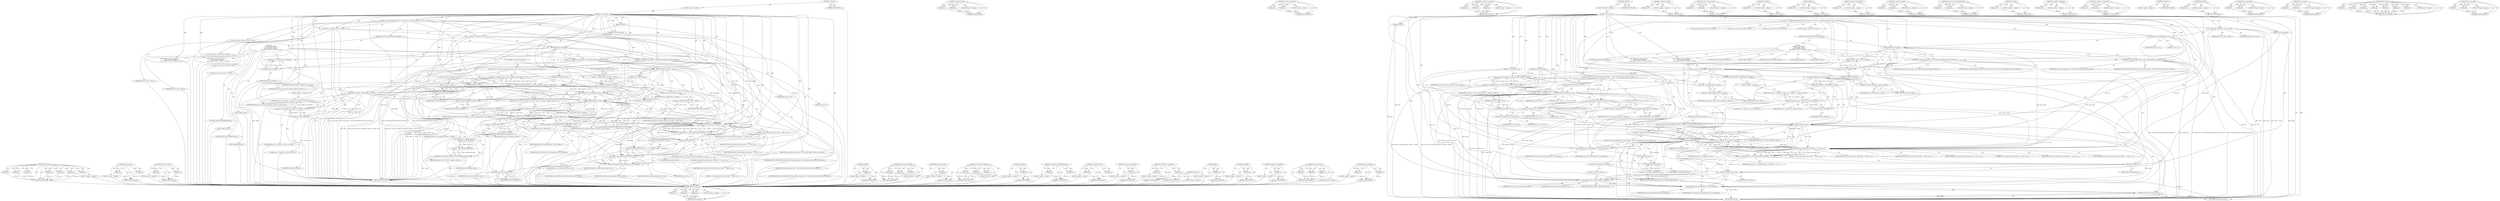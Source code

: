 digraph "clear_inode_flag" {
vulnerable_251 [label=<(METHOD,set_cached_acl)>];
vulnerable_252 [label=<(PARAM,p1)>];
vulnerable_253 [label=<(PARAM,p2)>];
vulnerable_254 [label=<(PARAM,p3)>];
vulnerable_255 [label=<(BLOCK,&lt;empty&gt;,&lt;empty&gt;)>];
vulnerable_256 [label=<(METHOD_RETURN,ANY)>];
vulnerable_228 [label=<(METHOD,&lt;operator&gt;.cast)>];
vulnerable_229 [label=<(PARAM,p1)>];
vulnerable_230 [label=<(PARAM,p2)>];
vulnerable_231 [label=<(BLOCK,&lt;empty&gt;,&lt;empty&gt;)>];
vulnerable_232 [label=<(METHOD_RETURN,ANY)>];
vulnerable_181 [label=<(METHOD,&lt;operator&gt;.lessThan)>];
vulnerable_182 [label=<(PARAM,p1)>];
vulnerable_183 [label=<(PARAM,p2)>];
vulnerable_184 [label=<(BLOCK,&lt;empty&gt;,&lt;empty&gt;)>];
vulnerable_185 [label=<(METHOD_RETURN,ANY)>];
vulnerable_204 [label=<(METHOD,&lt;operator&gt;.conditional)>];
vulnerable_205 [label=<(PARAM,p1)>];
vulnerable_206 [label=<(PARAM,p2)>];
vulnerable_207 [label=<(PARAM,p3)>];
vulnerable_208 [label=<(BLOCK,&lt;empty&gt;,&lt;empty&gt;)>];
vulnerable_209 [label=<(METHOD_RETURN,ANY)>];
vulnerable_6 [label=<(METHOD,&lt;global&gt;)<SUB>1</SUB>>];
vulnerable_7 [label=<(BLOCK,&lt;empty&gt;,&lt;empty&gt;)<SUB>1</SUB>>];
vulnerable_8 [label=<(METHOD,__f2fs_set_acl)<SUB>1</SUB>>];
vulnerable_9 [label=<(PARAM,struct inode *inode)<SUB>1</SUB>>];
vulnerable_10 [label=<(PARAM,int type)<SUB>1</SUB>>];
vulnerable_11 [label=<(PARAM,struct posix_acl *acl)<SUB>2</SUB>>];
vulnerable_12 [label=<(PARAM,struct page *ipage)<SUB>2</SUB>>];
vulnerable_13 [label=<(BLOCK,{
	int name_index;
	void *value = NULL;
	size_t...,{
	int name_index;
	void *value = NULL;
	size_t...)<SUB>3</SUB>>];
vulnerable_14 [label="<(LOCAL,int name_index: int)<SUB>4</SUB>>"];
vulnerable_15 [label="<(LOCAL,void* value: void*)<SUB>5</SUB>>"];
vulnerable_16 [label=<(&lt;operator&gt;.assignment,*value = NULL)<SUB>5</SUB>>];
vulnerable_17 [label=<(IDENTIFIER,value,*value = NULL)<SUB>5</SUB>>];
vulnerable_18 [label=<(IDENTIFIER,NULL,*value = NULL)<SUB>5</SUB>>];
vulnerable_19 [label="<(LOCAL,size_t size: size_t)<SUB>6</SUB>>"];
vulnerable_20 [label=<(&lt;operator&gt;.assignment,size = 0)<SUB>6</SUB>>];
vulnerable_21 [label=<(IDENTIFIER,size,size = 0)<SUB>6</SUB>>];
vulnerable_22 [label=<(LITERAL,0,size = 0)<SUB>6</SUB>>];
vulnerable_23 [label="<(LOCAL,int error: int)<SUB>7</SUB>>"];
vulnerable_24 [label=<(CONTROL_STRUCTURE,SWITCH,switch(type))<SUB>9</SUB>>];
vulnerable_25 [label=<(IDENTIFIER,type,switch(type))<SUB>9</SUB>>];
vulnerable_26 [label="<(BLOCK,{
 	case ACL_TYPE_ACCESS:
 		name_index = F2FS_...,{
 	case ACL_TYPE_ACCESS:
 		name_index = F2FS_...)<SUB>9</SUB>>"];
vulnerable_27 [label=<(JUMP_TARGET,case)<SUB>10</SUB>>];
vulnerable_28 [label="<(IDENTIFIER,ACL_TYPE_ACCESS,{
 	case ACL_TYPE_ACCESS:
 		name_index = F2FS_...)<SUB>10</SUB>>"];
vulnerable_29 [label=<(&lt;operator&gt;.assignment,name_index = F2FS_XATTR_INDEX_POSIX_ACL_ACCESS)<SUB>11</SUB>>];
vulnerable_30 [label=<(IDENTIFIER,name_index,name_index = F2FS_XATTR_INDEX_POSIX_ACL_ACCESS)<SUB>11</SUB>>];
vulnerable_31 [label=<(IDENTIFIER,F2FS_XATTR_INDEX_POSIX_ACL_ACCESS,name_index = F2FS_XATTR_INDEX_POSIX_ACL_ACCESS)<SUB>11</SUB>>];
vulnerable_32 [label=<(CONTROL_STRUCTURE,IF,if (acl))<SUB>12</SUB>>];
vulnerable_33 [label=<(IDENTIFIER,acl,if (acl))<SUB>12</SUB>>];
vulnerable_34 [label=<(BLOCK,{
			error = posix_acl_equiv_mode(acl, &amp;inode-&gt;...,{
			error = posix_acl_equiv_mode(acl, &amp;inode-&gt;...)<SUB>12</SUB>>];
vulnerable_35 [label=<(&lt;operator&gt;.assignment,error = posix_acl_equiv_mode(acl, &amp;inode-&gt;i_mode))<SUB>13</SUB>>];
vulnerable_36 [label=<(IDENTIFIER,error,error = posix_acl_equiv_mode(acl, &amp;inode-&gt;i_mode))<SUB>13</SUB>>];
vulnerable_37 [label=<(posix_acl_equiv_mode,posix_acl_equiv_mode(acl, &amp;inode-&gt;i_mode))<SUB>13</SUB>>];
vulnerable_38 [label=<(IDENTIFIER,acl,posix_acl_equiv_mode(acl, &amp;inode-&gt;i_mode))<SUB>13</SUB>>];
vulnerable_39 [label=<(&lt;operator&gt;.addressOf,&amp;inode-&gt;i_mode)<SUB>13</SUB>>];
vulnerable_40 [label=<(&lt;operator&gt;.indirectFieldAccess,inode-&gt;i_mode)<SUB>13</SUB>>];
vulnerable_41 [label=<(IDENTIFIER,inode,posix_acl_equiv_mode(acl, &amp;inode-&gt;i_mode))<SUB>13</SUB>>];
vulnerable_42 [label=<(FIELD_IDENTIFIER,i_mode,i_mode)<SUB>13</SUB>>];
vulnerable_43 [label=<(CONTROL_STRUCTURE,IF,if (error &lt; 0))<SUB>14</SUB>>];
vulnerable_44 [label=<(&lt;operator&gt;.lessThan,error &lt; 0)<SUB>14</SUB>>];
vulnerable_45 [label=<(IDENTIFIER,error,error &lt; 0)<SUB>14</SUB>>];
vulnerable_46 [label=<(LITERAL,0,error &lt; 0)<SUB>14</SUB>>];
vulnerable_47 [label=<(BLOCK,&lt;empty&gt;,&lt;empty&gt;)<SUB>15</SUB>>];
vulnerable_48 [label=<(RETURN,return error;,return error;)<SUB>15</SUB>>];
vulnerable_49 [label=<(IDENTIFIER,error,return error;)<SUB>15</SUB>>];
vulnerable_50 [label=<(set_acl_inode,set_acl_inode(inode, inode-&gt;i_mode))<SUB>16</SUB>>];
vulnerable_51 [label=<(IDENTIFIER,inode,set_acl_inode(inode, inode-&gt;i_mode))<SUB>16</SUB>>];
vulnerable_52 [label=<(&lt;operator&gt;.indirectFieldAccess,inode-&gt;i_mode)<SUB>16</SUB>>];
vulnerable_53 [label=<(IDENTIFIER,inode,set_acl_inode(inode, inode-&gt;i_mode))<SUB>16</SUB>>];
vulnerable_54 [label=<(FIELD_IDENTIFIER,i_mode,i_mode)<SUB>16</SUB>>];
vulnerable_55 [label=<(CONTROL_STRUCTURE,IF,if (error == 0))<SUB>17</SUB>>];
vulnerable_56 [label=<(&lt;operator&gt;.equals,error == 0)<SUB>17</SUB>>];
vulnerable_57 [label=<(IDENTIFIER,error,error == 0)<SUB>17</SUB>>];
vulnerable_58 [label=<(LITERAL,0,error == 0)<SUB>17</SUB>>];
vulnerable_59 [label=<(BLOCK,&lt;empty&gt;,&lt;empty&gt;)<SUB>18</SUB>>];
vulnerable_60 [label=<(&lt;operator&gt;.assignment,acl = NULL)<SUB>18</SUB>>];
vulnerable_61 [label=<(IDENTIFIER,acl,acl = NULL)<SUB>18</SUB>>];
vulnerable_62 [label=<(IDENTIFIER,NULL,acl = NULL)<SUB>18</SUB>>];
vulnerable_63 [label=<(CONTROL_STRUCTURE,BREAK,break;)<SUB>20</SUB>>];
vulnerable_64 [label=<(JUMP_TARGET,case)<SUB>22</SUB>>];
vulnerable_65 [label="<(IDENTIFIER,ACL_TYPE_DEFAULT,{
 	case ACL_TYPE_ACCESS:
 		name_index = F2FS_...)<SUB>22</SUB>>"];
vulnerable_66 [label=<(&lt;operator&gt;.assignment,name_index = F2FS_XATTR_INDEX_POSIX_ACL_DEFAULT)<SUB>23</SUB>>];
vulnerable_67 [label=<(IDENTIFIER,name_index,name_index = F2FS_XATTR_INDEX_POSIX_ACL_DEFAULT)<SUB>23</SUB>>];
vulnerable_68 [label=<(IDENTIFIER,F2FS_XATTR_INDEX_POSIX_ACL_DEFAULT,name_index = F2FS_XATTR_INDEX_POSIX_ACL_DEFAULT)<SUB>23</SUB>>];
vulnerable_69 [label=<(CONTROL_STRUCTURE,IF,if (!S_ISDIR(inode-&gt;i_mode)))<SUB>24</SUB>>];
vulnerable_70 [label=<(&lt;operator&gt;.logicalNot,!S_ISDIR(inode-&gt;i_mode))<SUB>24</SUB>>];
vulnerable_71 [label=<(S_ISDIR,S_ISDIR(inode-&gt;i_mode))<SUB>24</SUB>>];
vulnerable_72 [label=<(&lt;operator&gt;.indirectFieldAccess,inode-&gt;i_mode)<SUB>24</SUB>>];
vulnerable_73 [label=<(IDENTIFIER,inode,S_ISDIR(inode-&gt;i_mode))<SUB>24</SUB>>];
vulnerable_74 [label=<(FIELD_IDENTIFIER,i_mode,i_mode)<SUB>24</SUB>>];
vulnerable_75 [label=<(BLOCK,&lt;empty&gt;,&lt;empty&gt;)<SUB>25</SUB>>];
vulnerable_76 [label="<(RETURN,return acl ? -EACCES : 0;,return acl ? -EACCES : 0;)<SUB>25</SUB>>"];
vulnerable_77 [label="<(&lt;operator&gt;.conditional,acl ? -EACCES : 0)<SUB>25</SUB>>"];
vulnerable_78 [label="<(IDENTIFIER,acl,acl ? -EACCES : 0)<SUB>25</SUB>>"];
vulnerable_79 [label=<(&lt;operator&gt;.minus,-EACCES)<SUB>25</SUB>>];
vulnerable_80 [label=<(IDENTIFIER,EACCES,-EACCES)<SUB>25</SUB>>];
vulnerable_81 [label="<(LITERAL,0,acl ? -EACCES : 0)<SUB>25</SUB>>"];
vulnerable_82 [label=<(CONTROL_STRUCTURE,BREAK,break;)<SUB>26</SUB>>];
vulnerable_83 [label=<(JUMP_TARGET,default)<SUB>28</SUB>>];
vulnerable_84 [label=<(RETURN,return -EINVAL;,return -EINVAL;)<SUB>29</SUB>>];
vulnerable_85 [label=<(&lt;operator&gt;.minus,-EINVAL)<SUB>29</SUB>>];
vulnerable_86 [label=<(IDENTIFIER,EINVAL,-EINVAL)<SUB>29</SUB>>];
vulnerable_87 [label=<(CONTROL_STRUCTURE,IF,if (acl))<SUB>32</SUB>>];
vulnerable_88 [label=<(IDENTIFIER,acl,if (acl))<SUB>32</SUB>>];
vulnerable_89 [label=<(BLOCK,{
		value = f2fs_acl_to_disk(acl, &amp;size);
		if ...,{
		value = f2fs_acl_to_disk(acl, &amp;size);
		if ...)<SUB>32</SUB>>];
vulnerable_90 [label=<(&lt;operator&gt;.assignment,value = f2fs_acl_to_disk(acl, &amp;size))<SUB>33</SUB>>];
vulnerable_91 [label=<(IDENTIFIER,value,value = f2fs_acl_to_disk(acl, &amp;size))<SUB>33</SUB>>];
vulnerable_92 [label=<(f2fs_acl_to_disk,f2fs_acl_to_disk(acl, &amp;size))<SUB>33</SUB>>];
vulnerable_93 [label=<(IDENTIFIER,acl,f2fs_acl_to_disk(acl, &amp;size))<SUB>33</SUB>>];
vulnerable_94 [label=<(&lt;operator&gt;.addressOf,&amp;size)<SUB>33</SUB>>];
vulnerable_95 [label=<(IDENTIFIER,size,f2fs_acl_to_disk(acl, &amp;size))<SUB>33</SUB>>];
vulnerable_96 [label=<(CONTROL_STRUCTURE,IF,if (IS_ERR(value)))<SUB>34</SUB>>];
vulnerable_97 [label=<(IS_ERR,IS_ERR(value))<SUB>34</SUB>>];
vulnerable_98 [label=<(IDENTIFIER,value,IS_ERR(value))<SUB>34</SUB>>];
vulnerable_99 [label=<(BLOCK,{
			clear_inode_flag(inode, FI_ACL_MODE);
			r...,{
			clear_inode_flag(inode, FI_ACL_MODE);
			r...)<SUB>34</SUB>>];
vulnerable_100 [label=<(clear_inode_flag,clear_inode_flag(inode, FI_ACL_MODE))<SUB>35</SUB>>];
vulnerable_101 [label=<(IDENTIFIER,inode,clear_inode_flag(inode, FI_ACL_MODE))<SUB>35</SUB>>];
vulnerable_102 [label=<(IDENTIFIER,FI_ACL_MODE,clear_inode_flag(inode, FI_ACL_MODE))<SUB>35</SUB>>];
vulnerable_103 [label=<(RETURN,return (int)PTR_ERR(value);,return (int)PTR_ERR(value);)<SUB>36</SUB>>];
vulnerable_104 [label=<(&lt;operator&gt;.cast,(int)PTR_ERR(value))<SUB>36</SUB>>];
vulnerable_105 [label=<(UNKNOWN,int,int)<SUB>36</SUB>>];
vulnerable_106 [label=<(PTR_ERR,PTR_ERR(value))<SUB>36</SUB>>];
vulnerable_107 [label=<(IDENTIFIER,value,PTR_ERR(value))<SUB>36</SUB>>];
vulnerable_108 [label=<(&lt;operator&gt;.assignment,error = f2fs_setxattr(inode, name_index, &quot;&quot;, va...)<SUB>40</SUB>>];
vulnerable_109 [label=<(IDENTIFIER,error,error = f2fs_setxattr(inode, name_index, &quot;&quot;, va...)<SUB>40</SUB>>];
vulnerable_110 [label=<(f2fs_setxattr,f2fs_setxattr(inode, name_index, &quot;&quot;, value, siz...)<SUB>40</SUB>>];
vulnerable_111 [label=<(IDENTIFIER,inode,f2fs_setxattr(inode, name_index, &quot;&quot;, value, siz...)<SUB>40</SUB>>];
vulnerable_112 [label=<(IDENTIFIER,name_index,f2fs_setxattr(inode, name_index, &quot;&quot;, value, siz...)<SUB>40</SUB>>];
vulnerable_113 [label=<(LITERAL,&quot;&quot;,f2fs_setxattr(inode, name_index, &quot;&quot;, value, siz...)<SUB>40</SUB>>];
vulnerable_114 [label=<(IDENTIFIER,value,f2fs_setxattr(inode, name_index, &quot;&quot;, value, siz...)<SUB>40</SUB>>];
vulnerable_115 [label=<(IDENTIFIER,size,f2fs_setxattr(inode, name_index, &quot;&quot;, value, siz...)<SUB>40</SUB>>];
vulnerable_116 [label=<(IDENTIFIER,ipage,f2fs_setxattr(inode, name_index, &quot;&quot;, value, siz...)<SUB>40</SUB>>];
vulnerable_117 [label=<(LITERAL,0,f2fs_setxattr(inode, name_index, &quot;&quot;, value, siz...)<SUB>40</SUB>>];
vulnerable_118 [label=<(kfree,kfree(value))<SUB>42</SUB>>];
vulnerable_119 [label=<(IDENTIFIER,value,kfree(value))<SUB>42</SUB>>];
vulnerable_120 [label=<(CONTROL_STRUCTURE,IF,if (!error))<SUB>43</SUB>>];
vulnerable_121 [label=<(&lt;operator&gt;.logicalNot,!error)<SUB>43</SUB>>];
vulnerable_122 [label=<(IDENTIFIER,error,!error)<SUB>43</SUB>>];
vulnerable_123 [label=<(BLOCK,&lt;empty&gt;,&lt;empty&gt;)<SUB>44</SUB>>];
vulnerable_124 [label=<(set_cached_acl,set_cached_acl(inode, type, acl))<SUB>44</SUB>>];
vulnerable_125 [label=<(IDENTIFIER,inode,set_cached_acl(inode, type, acl))<SUB>44</SUB>>];
vulnerable_126 [label=<(IDENTIFIER,type,set_cached_acl(inode, type, acl))<SUB>44</SUB>>];
vulnerable_127 [label=<(IDENTIFIER,acl,set_cached_acl(inode, type, acl))<SUB>44</SUB>>];
vulnerable_128 [label=<(clear_inode_flag,clear_inode_flag(inode, FI_ACL_MODE))<SUB>46</SUB>>];
vulnerable_129 [label=<(IDENTIFIER,inode,clear_inode_flag(inode, FI_ACL_MODE))<SUB>46</SUB>>];
vulnerable_130 [label=<(IDENTIFIER,FI_ACL_MODE,clear_inode_flag(inode, FI_ACL_MODE))<SUB>46</SUB>>];
vulnerable_131 [label=<(RETURN,return error;,return error;)<SUB>47</SUB>>];
vulnerable_132 [label=<(IDENTIFIER,error,return error;)<SUB>47</SUB>>];
vulnerable_133 [label=<(METHOD_RETURN,int)<SUB>1</SUB>>];
vulnerable_135 [label=<(METHOD_RETURN,ANY)<SUB>1</SUB>>];
vulnerable_210 [label=<(METHOD,&lt;operator&gt;.minus)>];
vulnerable_211 [label=<(PARAM,p1)>];
vulnerable_212 [label=<(BLOCK,&lt;empty&gt;,&lt;empty&gt;)>];
vulnerable_213 [label=<(METHOD_RETURN,ANY)>];
vulnerable_167 [label=<(METHOD,posix_acl_equiv_mode)>];
vulnerable_168 [label=<(PARAM,p1)>];
vulnerable_169 [label=<(PARAM,p2)>];
vulnerable_170 [label=<(BLOCK,&lt;empty&gt;,&lt;empty&gt;)>];
vulnerable_171 [label=<(METHOD_RETURN,ANY)>];
vulnerable_200 [label=<(METHOD,S_ISDIR)>];
vulnerable_201 [label=<(PARAM,p1)>];
vulnerable_202 [label=<(BLOCK,&lt;empty&gt;,&lt;empty&gt;)>];
vulnerable_203 [label=<(METHOD_RETURN,ANY)>];
vulnerable_247 [label=<(METHOD,kfree)>];
vulnerable_248 [label=<(PARAM,p1)>];
vulnerable_249 [label=<(BLOCK,&lt;empty&gt;,&lt;empty&gt;)>];
vulnerable_250 [label=<(METHOD_RETURN,ANY)>];
vulnerable_196 [label=<(METHOD,&lt;operator&gt;.logicalNot)>];
vulnerable_197 [label=<(PARAM,p1)>];
vulnerable_198 [label=<(BLOCK,&lt;empty&gt;,&lt;empty&gt;)>];
vulnerable_199 [label=<(METHOD_RETURN,ANY)>];
vulnerable_191 [label=<(METHOD,&lt;operator&gt;.equals)>];
vulnerable_192 [label=<(PARAM,p1)>];
vulnerable_193 [label=<(PARAM,p2)>];
vulnerable_194 [label=<(BLOCK,&lt;empty&gt;,&lt;empty&gt;)>];
vulnerable_195 [label=<(METHOD_RETURN,ANY)>];
vulnerable_176 [label=<(METHOD,&lt;operator&gt;.indirectFieldAccess)>];
vulnerable_177 [label=<(PARAM,p1)>];
vulnerable_178 [label=<(PARAM,p2)>];
vulnerable_179 [label=<(BLOCK,&lt;empty&gt;,&lt;empty&gt;)>];
vulnerable_180 [label=<(METHOD_RETURN,ANY)>];
vulnerable_219 [label=<(METHOD,IS_ERR)>];
vulnerable_220 [label=<(PARAM,p1)>];
vulnerable_221 [label=<(BLOCK,&lt;empty&gt;,&lt;empty&gt;)>];
vulnerable_222 [label=<(METHOD_RETURN,ANY)>];
vulnerable_172 [label=<(METHOD,&lt;operator&gt;.addressOf)>];
vulnerable_173 [label=<(PARAM,p1)>];
vulnerable_174 [label=<(BLOCK,&lt;empty&gt;,&lt;empty&gt;)>];
vulnerable_175 [label=<(METHOD_RETURN,ANY)>];
vulnerable_162 [label=<(METHOD,&lt;operator&gt;.assignment)>];
vulnerable_163 [label=<(PARAM,p1)>];
vulnerable_164 [label=<(PARAM,p2)>];
vulnerable_165 [label=<(BLOCK,&lt;empty&gt;,&lt;empty&gt;)>];
vulnerable_166 [label=<(METHOD_RETURN,ANY)>];
vulnerable_156 [label=<(METHOD,&lt;global&gt;)<SUB>1</SUB>>];
vulnerable_157 [label=<(BLOCK,&lt;empty&gt;,&lt;empty&gt;)>];
vulnerable_158 [label=<(METHOD_RETURN,ANY)>];
vulnerable_233 [label=<(METHOD,PTR_ERR)>];
vulnerable_234 [label=<(PARAM,p1)>];
vulnerable_235 [label=<(BLOCK,&lt;empty&gt;,&lt;empty&gt;)>];
vulnerable_236 [label=<(METHOD_RETURN,ANY)>];
vulnerable_223 [label=<(METHOD,clear_inode_flag)>];
vulnerable_224 [label=<(PARAM,p1)>];
vulnerable_225 [label=<(PARAM,p2)>];
vulnerable_226 [label=<(BLOCK,&lt;empty&gt;,&lt;empty&gt;)>];
vulnerable_227 [label=<(METHOD_RETURN,ANY)>];
vulnerable_186 [label=<(METHOD,set_acl_inode)>];
vulnerable_187 [label=<(PARAM,p1)>];
vulnerable_188 [label=<(PARAM,p2)>];
vulnerable_189 [label=<(BLOCK,&lt;empty&gt;,&lt;empty&gt;)>];
vulnerable_190 [label=<(METHOD_RETURN,ANY)>];
vulnerable_237 [label=<(METHOD,f2fs_setxattr)>];
vulnerable_238 [label=<(PARAM,p1)>];
vulnerable_239 [label=<(PARAM,p2)>];
vulnerable_240 [label=<(PARAM,p3)>];
vulnerable_241 [label=<(PARAM,p4)>];
vulnerable_242 [label=<(PARAM,p5)>];
vulnerable_243 [label=<(PARAM,p6)>];
vulnerable_244 [label=<(PARAM,p7)>];
vulnerable_245 [label=<(BLOCK,&lt;empty&gt;,&lt;empty&gt;)>];
vulnerable_246 [label=<(METHOD_RETURN,ANY)>];
vulnerable_214 [label=<(METHOD,f2fs_acl_to_disk)>];
vulnerable_215 [label=<(PARAM,p1)>];
vulnerable_216 [label=<(PARAM,p2)>];
vulnerable_217 [label=<(BLOCK,&lt;empty&gt;,&lt;empty&gt;)>];
vulnerable_218 [label=<(METHOD_RETURN,ANY)>];
fixed_220 [label=<(METHOD,f2fs_setxattr)>];
fixed_221 [label=<(PARAM,p1)>];
fixed_222 [label=<(PARAM,p2)>];
fixed_223 [label=<(PARAM,p3)>];
fixed_224 [label=<(PARAM,p4)>];
fixed_225 [label=<(PARAM,p5)>];
fixed_226 [label=<(PARAM,p6)>];
fixed_227 [label=<(PARAM,p7)>];
fixed_228 [label=<(BLOCK,&lt;empty&gt;,&lt;empty&gt;)>];
fixed_229 [label=<(METHOD_RETURN,ANY)>];
fixed_174 [label=<(METHOD,set_acl_inode)>];
fixed_175 [label=<(PARAM,p1)>];
fixed_176 [label=<(PARAM,p2)>];
fixed_177 [label=<(BLOCK,&lt;empty&gt;,&lt;empty&gt;)>];
fixed_178 [label=<(METHOD_RETURN,ANY)>];
fixed_197 [label=<(METHOD,f2fs_acl_to_disk)>];
fixed_198 [label=<(PARAM,p1)>];
fixed_199 [label=<(PARAM,p2)>];
fixed_200 [label=<(BLOCK,&lt;empty&gt;,&lt;empty&gt;)>];
fixed_201 [label=<(METHOD_RETURN,ANY)>];
fixed_6 [label=<(METHOD,&lt;global&gt;)<SUB>1</SUB>>];
fixed_7 [label=<(BLOCK,&lt;empty&gt;,&lt;empty&gt;)<SUB>1</SUB>>];
fixed_8 [label=<(METHOD,__f2fs_set_acl)<SUB>1</SUB>>];
fixed_9 [label=<(PARAM,struct inode *inode)<SUB>1</SUB>>];
fixed_10 [label=<(PARAM,int type)<SUB>1</SUB>>];
fixed_11 [label=<(PARAM,struct posix_acl *acl)<SUB>2</SUB>>];
fixed_12 [label=<(PARAM,struct page *ipage)<SUB>2</SUB>>];
fixed_13 [label=<(BLOCK,{
	int name_index;
	void *value = NULL;
	size_t...,{
	int name_index;
	void *value = NULL;
	size_t...)<SUB>3</SUB>>];
fixed_14 [label="<(LOCAL,int name_index: int)<SUB>4</SUB>>"];
fixed_15 [label="<(LOCAL,void* value: void*)<SUB>5</SUB>>"];
fixed_16 [label=<(&lt;operator&gt;.assignment,*value = NULL)<SUB>5</SUB>>];
fixed_17 [label=<(IDENTIFIER,value,*value = NULL)<SUB>5</SUB>>];
fixed_18 [label=<(IDENTIFIER,NULL,*value = NULL)<SUB>5</SUB>>];
fixed_19 [label="<(LOCAL,size_t size: size_t)<SUB>6</SUB>>"];
fixed_20 [label=<(&lt;operator&gt;.assignment,size = 0)<SUB>6</SUB>>];
fixed_21 [label=<(IDENTIFIER,size,size = 0)<SUB>6</SUB>>];
fixed_22 [label=<(LITERAL,0,size = 0)<SUB>6</SUB>>];
fixed_23 [label="<(LOCAL,int error: int)<SUB>7</SUB>>"];
fixed_24 [label=<(CONTROL_STRUCTURE,SWITCH,switch(type))<SUB>9</SUB>>];
fixed_25 [label=<(IDENTIFIER,type,switch(type))<SUB>9</SUB>>];
fixed_26 [label="<(BLOCK,{
 	case ACL_TYPE_ACCESS:
 		name_index = F2FS_...,{
 	case ACL_TYPE_ACCESS:
 		name_index = F2FS_...)<SUB>9</SUB>>"];
fixed_27 [label=<(JUMP_TARGET,case)<SUB>10</SUB>>];
fixed_28 [label="<(IDENTIFIER,ACL_TYPE_ACCESS,{
 	case ACL_TYPE_ACCESS:
 		name_index = F2FS_...)<SUB>10</SUB>>"];
fixed_29 [label=<(&lt;operator&gt;.assignment,name_index = F2FS_XATTR_INDEX_POSIX_ACL_ACCESS)<SUB>11</SUB>>];
fixed_30 [label=<(IDENTIFIER,name_index,name_index = F2FS_XATTR_INDEX_POSIX_ACL_ACCESS)<SUB>11</SUB>>];
fixed_31 [label=<(IDENTIFIER,F2FS_XATTR_INDEX_POSIX_ACL_ACCESS,name_index = F2FS_XATTR_INDEX_POSIX_ACL_ACCESS)<SUB>11</SUB>>];
fixed_32 [label=<(CONTROL_STRUCTURE,IF,if (acl))<SUB>12</SUB>>];
fixed_33 [label=<(IDENTIFIER,acl,if (acl))<SUB>12</SUB>>];
fixed_34 [label=<(BLOCK,{
			error = posix_acl_update_mode(inode, &amp;inod...,{
			error = posix_acl_update_mode(inode, &amp;inod...)<SUB>12</SUB>>];
fixed_35 [label=<(&lt;operator&gt;.assignment,error = posix_acl_update_mode(inode, &amp;inode-&gt;i_...)<SUB>13</SUB>>];
fixed_36 [label=<(IDENTIFIER,error,error = posix_acl_update_mode(inode, &amp;inode-&gt;i_...)<SUB>13</SUB>>];
fixed_37 [label=<(posix_acl_update_mode,posix_acl_update_mode(inode, &amp;inode-&gt;i_mode, &amp;acl))<SUB>13</SUB>>];
fixed_38 [label=<(IDENTIFIER,inode,posix_acl_update_mode(inode, &amp;inode-&gt;i_mode, &amp;acl))<SUB>13</SUB>>];
fixed_39 [label=<(&lt;operator&gt;.addressOf,&amp;inode-&gt;i_mode)<SUB>13</SUB>>];
fixed_40 [label=<(&lt;operator&gt;.indirectFieldAccess,inode-&gt;i_mode)<SUB>13</SUB>>];
fixed_41 [label=<(IDENTIFIER,inode,posix_acl_update_mode(inode, &amp;inode-&gt;i_mode, &amp;acl))<SUB>13</SUB>>];
fixed_42 [label=<(FIELD_IDENTIFIER,i_mode,i_mode)<SUB>13</SUB>>];
fixed_43 [label=<(&lt;operator&gt;.addressOf,&amp;acl)<SUB>13</SUB>>];
fixed_44 [label=<(IDENTIFIER,acl,posix_acl_update_mode(inode, &amp;inode-&gt;i_mode, &amp;acl))<SUB>13</SUB>>];
fixed_45 [label=<(CONTROL_STRUCTURE,IF,if (error))<SUB>14</SUB>>];
fixed_46 [label=<(IDENTIFIER,error,if (error))<SUB>14</SUB>>];
fixed_47 [label=<(BLOCK,&lt;empty&gt;,&lt;empty&gt;)<SUB>15</SUB>>];
fixed_48 [label=<(RETURN,return error;,return error;)<SUB>15</SUB>>];
fixed_49 [label=<(IDENTIFIER,error,return error;)<SUB>15</SUB>>];
fixed_50 [label=<(set_acl_inode,set_acl_inode(inode, inode-&gt;i_mode))<SUB>16</SUB>>];
fixed_51 [label=<(IDENTIFIER,inode,set_acl_inode(inode, inode-&gt;i_mode))<SUB>16</SUB>>];
fixed_52 [label=<(&lt;operator&gt;.indirectFieldAccess,inode-&gt;i_mode)<SUB>16</SUB>>];
fixed_53 [label=<(IDENTIFIER,inode,set_acl_inode(inode, inode-&gt;i_mode))<SUB>16</SUB>>];
fixed_54 [label=<(FIELD_IDENTIFIER,i_mode,i_mode)<SUB>16</SUB>>];
fixed_55 [label=<(CONTROL_STRUCTURE,BREAK,break;)<SUB>18</SUB>>];
fixed_56 [label=<(JUMP_TARGET,case)<SUB>20</SUB>>];
fixed_57 [label="<(IDENTIFIER,ACL_TYPE_DEFAULT,{
 	case ACL_TYPE_ACCESS:
 		name_index = F2FS_...)<SUB>20</SUB>>"];
fixed_58 [label=<(&lt;operator&gt;.assignment,name_index = F2FS_XATTR_INDEX_POSIX_ACL_DEFAULT)<SUB>21</SUB>>];
fixed_59 [label=<(IDENTIFIER,name_index,name_index = F2FS_XATTR_INDEX_POSIX_ACL_DEFAULT)<SUB>21</SUB>>];
fixed_60 [label=<(IDENTIFIER,F2FS_XATTR_INDEX_POSIX_ACL_DEFAULT,name_index = F2FS_XATTR_INDEX_POSIX_ACL_DEFAULT)<SUB>21</SUB>>];
fixed_61 [label=<(CONTROL_STRUCTURE,IF,if (!S_ISDIR(inode-&gt;i_mode)))<SUB>22</SUB>>];
fixed_62 [label=<(&lt;operator&gt;.logicalNot,!S_ISDIR(inode-&gt;i_mode))<SUB>22</SUB>>];
fixed_63 [label=<(S_ISDIR,S_ISDIR(inode-&gt;i_mode))<SUB>22</SUB>>];
fixed_64 [label=<(&lt;operator&gt;.indirectFieldAccess,inode-&gt;i_mode)<SUB>22</SUB>>];
fixed_65 [label=<(IDENTIFIER,inode,S_ISDIR(inode-&gt;i_mode))<SUB>22</SUB>>];
fixed_66 [label=<(FIELD_IDENTIFIER,i_mode,i_mode)<SUB>22</SUB>>];
fixed_67 [label=<(BLOCK,&lt;empty&gt;,&lt;empty&gt;)<SUB>23</SUB>>];
fixed_68 [label="<(RETURN,return acl ? -EACCES : 0;,return acl ? -EACCES : 0;)<SUB>23</SUB>>"];
fixed_69 [label="<(&lt;operator&gt;.conditional,acl ? -EACCES : 0)<SUB>23</SUB>>"];
fixed_70 [label="<(IDENTIFIER,acl,acl ? -EACCES : 0)<SUB>23</SUB>>"];
fixed_71 [label=<(&lt;operator&gt;.minus,-EACCES)<SUB>23</SUB>>];
fixed_72 [label=<(IDENTIFIER,EACCES,-EACCES)<SUB>23</SUB>>];
fixed_73 [label="<(LITERAL,0,acl ? -EACCES : 0)<SUB>23</SUB>>"];
fixed_74 [label=<(CONTROL_STRUCTURE,BREAK,break;)<SUB>24</SUB>>];
fixed_75 [label=<(JUMP_TARGET,default)<SUB>26</SUB>>];
fixed_76 [label=<(RETURN,return -EINVAL;,return -EINVAL;)<SUB>27</SUB>>];
fixed_77 [label=<(&lt;operator&gt;.minus,-EINVAL)<SUB>27</SUB>>];
fixed_78 [label=<(IDENTIFIER,EINVAL,-EINVAL)<SUB>27</SUB>>];
fixed_79 [label=<(CONTROL_STRUCTURE,IF,if (acl))<SUB>30</SUB>>];
fixed_80 [label=<(IDENTIFIER,acl,if (acl))<SUB>30</SUB>>];
fixed_81 [label=<(BLOCK,{
		value = f2fs_acl_to_disk(acl, &amp;size);
		if ...,{
		value = f2fs_acl_to_disk(acl, &amp;size);
		if ...)<SUB>30</SUB>>];
fixed_82 [label=<(&lt;operator&gt;.assignment,value = f2fs_acl_to_disk(acl, &amp;size))<SUB>31</SUB>>];
fixed_83 [label=<(IDENTIFIER,value,value = f2fs_acl_to_disk(acl, &amp;size))<SUB>31</SUB>>];
fixed_84 [label=<(f2fs_acl_to_disk,f2fs_acl_to_disk(acl, &amp;size))<SUB>31</SUB>>];
fixed_85 [label=<(IDENTIFIER,acl,f2fs_acl_to_disk(acl, &amp;size))<SUB>31</SUB>>];
fixed_86 [label=<(&lt;operator&gt;.addressOf,&amp;size)<SUB>31</SUB>>];
fixed_87 [label=<(IDENTIFIER,size,f2fs_acl_to_disk(acl, &amp;size))<SUB>31</SUB>>];
fixed_88 [label=<(CONTROL_STRUCTURE,IF,if (IS_ERR(value)))<SUB>32</SUB>>];
fixed_89 [label=<(IS_ERR,IS_ERR(value))<SUB>32</SUB>>];
fixed_90 [label=<(IDENTIFIER,value,IS_ERR(value))<SUB>32</SUB>>];
fixed_91 [label=<(BLOCK,{
			clear_inode_flag(inode, FI_ACL_MODE);
			r...,{
			clear_inode_flag(inode, FI_ACL_MODE);
			r...)<SUB>32</SUB>>];
fixed_92 [label=<(clear_inode_flag,clear_inode_flag(inode, FI_ACL_MODE))<SUB>33</SUB>>];
fixed_93 [label=<(IDENTIFIER,inode,clear_inode_flag(inode, FI_ACL_MODE))<SUB>33</SUB>>];
fixed_94 [label=<(IDENTIFIER,FI_ACL_MODE,clear_inode_flag(inode, FI_ACL_MODE))<SUB>33</SUB>>];
fixed_95 [label=<(RETURN,return (int)PTR_ERR(value);,return (int)PTR_ERR(value);)<SUB>34</SUB>>];
fixed_96 [label=<(&lt;operator&gt;.cast,(int)PTR_ERR(value))<SUB>34</SUB>>];
fixed_97 [label=<(UNKNOWN,int,int)<SUB>34</SUB>>];
fixed_98 [label=<(PTR_ERR,PTR_ERR(value))<SUB>34</SUB>>];
fixed_99 [label=<(IDENTIFIER,value,PTR_ERR(value))<SUB>34</SUB>>];
fixed_100 [label=<(&lt;operator&gt;.assignment,error = f2fs_setxattr(inode, name_index, &quot;&quot;, va...)<SUB>38</SUB>>];
fixed_101 [label=<(IDENTIFIER,error,error = f2fs_setxattr(inode, name_index, &quot;&quot;, va...)<SUB>38</SUB>>];
fixed_102 [label=<(f2fs_setxattr,f2fs_setxattr(inode, name_index, &quot;&quot;, value, siz...)<SUB>38</SUB>>];
fixed_103 [label=<(IDENTIFIER,inode,f2fs_setxattr(inode, name_index, &quot;&quot;, value, siz...)<SUB>38</SUB>>];
fixed_104 [label=<(IDENTIFIER,name_index,f2fs_setxattr(inode, name_index, &quot;&quot;, value, siz...)<SUB>38</SUB>>];
fixed_105 [label=<(LITERAL,&quot;&quot;,f2fs_setxattr(inode, name_index, &quot;&quot;, value, siz...)<SUB>38</SUB>>];
fixed_106 [label=<(IDENTIFIER,value,f2fs_setxattr(inode, name_index, &quot;&quot;, value, siz...)<SUB>38</SUB>>];
fixed_107 [label=<(IDENTIFIER,size,f2fs_setxattr(inode, name_index, &quot;&quot;, value, siz...)<SUB>38</SUB>>];
fixed_108 [label=<(IDENTIFIER,ipage,f2fs_setxattr(inode, name_index, &quot;&quot;, value, siz...)<SUB>38</SUB>>];
fixed_109 [label=<(LITERAL,0,f2fs_setxattr(inode, name_index, &quot;&quot;, value, siz...)<SUB>38</SUB>>];
fixed_110 [label=<(kfree,kfree(value))<SUB>40</SUB>>];
fixed_111 [label=<(IDENTIFIER,value,kfree(value))<SUB>40</SUB>>];
fixed_112 [label=<(CONTROL_STRUCTURE,IF,if (!error))<SUB>41</SUB>>];
fixed_113 [label=<(&lt;operator&gt;.logicalNot,!error)<SUB>41</SUB>>];
fixed_114 [label=<(IDENTIFIER,error,!error)<SUB>41</SUB>>];
fixed_115 [label=<(BLOCK,&lt;empty&gt;,&lt;empty&gt;)<SUB>42</SUB>>];
fixed_116 [label=<(set_cached_acl,set_cached_acl(inode, type, acl))<SUB>42</SUB>>];
fixed_117 [label=<(IDENTIFIER,inode,set_cached_acl(inode, type, acl))<SUB>42</SUB>>];
fixed_118 [label=<(IDENTIFIER,type,set_cached_acl(inode, type, acl))<SUB>42</SUB>>];
fixed_119 [label=<(IDENTIFIER,acl,set_cached_acl(inode, type, acl))<SUB>42</SUB>>];
fixed_120 [label=<(clear_inode_flag,clear_inode_flag(inode, FI_ACL_MODE))<SUB>44</SUB>>];
fixed_121 [label=<(IDENTIFIER,inode,clear_inode_flag(inode, FI_ACL_MODE))<SUB>44</SUB>>];
fixed_122 [label=<(IDENTIFIER,FI_ACL_MODE,clear_inode_flag(inode, FI_ACL_MODE))<SUB>44</SUB>>];
fixed_123 [label=<(RETURN,return error;,return error;)<SUB>45</SUB>>];
fixed_124 [label=<(IDENTIFIER,error,return error;)<SUB>45</SUB>>];
fixed_125 [label=<(METHOD_RETURN,int)<SUB>1</SUB>>];
fixed_127 [label=<(METHOD_RETURN,ANY)<SUB>1</SUB>>];
fixed_202 [label=<(METHOD,IS_ERR)>];
fixed_203 [label=<(PARAM,p1)>];
fixed_204 [label=<(BLOCK,&lt;empty&gt;,&lt;empty&gt;)>];
fixed_205 [label=<(METHOD_RETURN,ANY)>];
fixed_159 [label=<(METHOD,posix_acl_update_mode)>];
fixed_160 [label=<(PARAM,p1)>];
fixed_161 [label=<(PARAM,p2)>];
fixed_162 [label=<(PARAM,p3)>];
fixed_163 [label=<(BLOCK,&lt;empty&gt;,&lt;empty&gt;)>];
fixed_164 [label=<(METHOD_RETURN,ANY)>];
fixed_193 [label=<(METHOD,&lt;operator&gt;.minus)>];
fixed_194 [label=<(PARAM,p1)>];
fixed_195 [label=<(BLOCK,&lt;empty&gt;,&lt;empty&gt;)>];
fixed_196 [label=<(METHOD_RETURN,ANY)>];
fixed_187 [label=<(METHOD,&lt;operator&gt;.conditional)>];
fixed_188 [label=<(PARAM,p1)>];
fixed_189 [label=<(PARAM,p2)>];
fixed_190 [label=<(PARAM,p3)>];
fixed_191 [label=<(BLOCK,&lt;empty&gt;,&lt;empty&gt;)>];
fixed_192 [label=<(METHOD_RETURN,ANY)>];
fixed_183 [label=<(METHOD,S_ISDIR)>];
fixed_184 [label=<(PARAM,p1)>];
fixed_185 [label=<(BLOCK,&lt;empty&gt;,&lt;empty&gt;)>];
fixed_186 [label=<(METHOD_RETURN,ANY)>];
fixed_169 [label=<(METHOD,&lt;operator&gt;.indirectFieldAccess)>];
fixed_170 [label=<(PARAM,p1)>];
fixed_171 [label=<(PARAM,p2)>];
fixed_172 [label=<(BLOCK,&lt;empty&gt;,&lt;empty&gt;)>];
fixed_173 [label=<(METHOD_RETURN,ANY)>];
fixed_211 [label=<(METHOD,&lt;operator&gt;.cast)>];
fixed_212 [label=<(PARAM,p1)>];
fixed_213 [label=<(PARAM,p2)>];
fixed_214 [label=<(BLOCK,&lt;empty&gt;,&lt;empty&gt;)>];
fixed_215 [label=<(METHOD_RETURN,ANY)>];
fixed_165 [label=<(METHOD,&lt;operator&gt;.addressOf)>];
fixed_166 [label=<(PARAM,p1)>];
fixed_167 [label=<(BLOCK,&lt;empty&gt;,&lt;empty&gt;)>];
fixed_168 [label=<(METHOD_RETURN,ANY)>];
fixed_154 [label=<(METHOD,&lt;operator&gt;.assignment)>];
fixed_155 [label=<(PARAM,p1)>];
fixed_156 [label=<(PARAM,p2)>];
fixed_157 [label=<(BLOCK,&lt;empty&gt;,&lt;empty&gt;)>];
fixed_158 [label=<(METHOD_RETURN,ANY)>];
fixed_148 [label=<(METHOD,&lt;global&gt;)<SUB>1</SUB>>];
fixed_149 [label=<(BLOCK,&lt;empty&gt;,&lt;empty&gt;)>];
fixed_150 [label=<(METHOD_RETURN,ANY)>];
fixed_230 [label=<(METHOD,kfree)>];
fixed_231 [label=<(PARAM,p1)>];
fixed_232 [label=<(BLOCK,&lt;empty&gt;,&lt;empty&gt;)>];
fixed_233 [label=<(METHOD_RETURN,ANY)>];
fixed_216 [label=<(METHOD,PTR_ERR)>];
fixed_217 [label=<(PARAM,p1)>];
fixed_218 [label=<(BLOCK,&lt;empty&gt;,&lt;empty&gt;)>];
fixed_219 [label=<(METHOD_RETURN,ANY)>];
fixed_179 [label=<(METHOD,&lt;operator&gt;.logicalNot)>];
fixed_180 [label=<(PARAM,p1)>];
fixed_181 [label=<(BLOCK,&lt;empty&gt;,&lt;empty&gt;)>];
fixed_182 [label=<(METHOD_RETURN,ANY)>];
fixed_234 [label=<(METHOD,set_cached_acl)>];
fixed_235 [label=<(PARAM,p1)>];
fixed_236 [label=<(PARAM,p2)>];
fixed_237 [label=<(PARAM,p3)>];
fixed_238 [label=<(BLOCK,&lt;empty&gt;,&lt;empty&gt;)>];
fixed_239 [label=<(METHOD_RETURN,ANY)>];
fixed_206 [label=<(METHOD,clear_inode_flag)>];
fixed_207 [label=<(PARAM,p1)>];
fixed_208 [label=<(PARAM,p2)>];
fixed_209 [label=<(BLOCK,&lt;empty&gt;,&lt;empty&gt;)>];
fixed_210 [label=<(METHOD_RETURN,ANY)>];
vulnerable_251 -> vulnerable_252  [key=0, label="AST: "];
vulnerable_251 -> vulnerable_252  [key=1, label="DDG: "];
vulnerable_251 -> vulnerable_255  [key=0, label="AST: "];
vulnerable_251 -> vulnerable_253  [key=0, label="AST: "];
vulnerable_251 -> vulnerable_253  [key=1, label="DDG: "];
vulnerable_251 -> vulnerable_256  [key=0, label="AST: "];
vulnerable_251 -> vulnerable_256  [key=1, label="CFG: "];
vulnerable_251 -> vulnerable_254  [key=0, label="AST: "];
vulnerable_251 -> vulnerable_254  [key=1, label="DDG: "];
vulnerable_252 -> vulnerable_256  [key=0, label="DDG: p1"];
vulnerable_253 -> vulnerable_256  [key=0, label="DDG: p2"];
vulnerable_254 -> vulnerable_256  [key=0, label="DDG: p3"];
vulnerable_228 -> vulnerable_229  [key=0, label="AST: "];
vulnerable_228 -> vulnerable_229  [key=1, label="DDG: "];
vulnerable_228 -> vulnerable_231  [key=0, label="AST: "];
vulnerable_228 -> vulnerable_230  [key=0, label="AST: "];
vulnerable_228 -> vulnerable_230  [key=1, label="DDG: "];
vulnerable_228 -> vulnerable_232  [key=0, label="AST: "];
vulnerable_228 -> vulnerable_232  [key=1, label="CFG: "];
vulnerable_229 -> vulnerable_232  [key=0, label="DDG: p1"];
vulnerable_230 -> vulnerable_232  [key=0, label="DDG: p2"];
vulnerable_181 -> vulnerable_182  [key=0, label="AST: "];
vulnerable_181 -> vulnerable_182  [key=1, label="DDG: "];
vulnerable_181 -> vulnerable_184  [key=0, label="AST: "];
vulnerable_181 -> vulnerable_183  [key=0, label="AST: "];
vulnerable_181 -> vulnerable_183  [key=1, label="DDG: "];
vulnerable_181 -> vulnerable_185  [key=0, label="AST: "];
vulnerable_181 -> vulnerable_185  [key=1, label="CFG: "];
vulnerable_182 -> vulnerable_185  [key=0, label="DDG: p1"];
vulnerable_183 -> vulnerable_185  [key=0, label="DDG: p2"];
vulnerable_204 -> vulnerable_205  [key=0, label="AST: "];
vulnerable_204 -> vulnerable_205  [key=1, label="DDG: "];
vulnerable_204 -> vulnerable_208  [key=0, label="AST: "];
vulnerable_204 -> vulnerable_206  [key=0, label="AST: "];
vulnerable_204 -> vulnerable_206  [key=1, label="DDG: "];
vulnerable_204 -> vulnerable_209  [key=0, label="AST: "];
vulnerable_204 -> vulnerable_209  [key=1, label="CFG: "];
vulnerable_204 -> vulnerable_207  [key=0, label="AST: "];
vulnerable_204 -> vulnerable_207  [key=1, label="DDG: "];
vulnerable_205 -> vulnerable_209  [key=0, label="DDG: p1"];
vulnerable_206 -> vulnerable_209  [key=0, label="DDG: p2"];
vulnerable_207 -> vulnerable_209  [key=0, label="DDG: p3"];
vulnerable_6 -> vulnerable_7  [key=0, label="AST: "];
vulnerable_6 -> vulnerable_135  [key=0, label="AST: "];
vulnerable_6 -> vulnerable_135  [key=1, label="CFG: "];
vulnerable_7 -> vulnerable_8  [key=0, label="AST: "];
vulnerable_8 -> vulnerable_9  [key=0, label="AST: "];
vulnerable_8 -> vulnerable_9  [key=1, label="DDG: "];
vulnerable_8 -> vulnerable_10  [key=0, label="AST: "];
vulnerable_8 -> vulnerable_10  [key=1, label="DDG: "];
vulnerable_8 -> vulnerable_11  [key=0, label="AST: "];
vulnerable_8 -> vulnerable_11  [key=1, label="DDG: "];
vulnerable_8 -> vulnerable_12  [key=0, label="AST: "];
vulnerable_8 -> vulnerable_12  [key=1, label="DDG: "];
vulnerable_8 -> vulnerable_13  [key=0, label="AST: "];
vulnerable_8 -> vulnerable_133  [key=0, label="AST: "];
vulnerable_8 -> vulnerable_16  [key=0, label="CFG: "];
vulnerable_8 -> vulnerable_16  [key=1, label="DDG: "];
vulnerable_8 -> vulnerable_20  [key=0, label="DDG: "];
vulnerable_8 -> vulnerable_25  [key=0, label="DDG: "];
vulnerable_8 -> vulnerable_88  [key=0, label="DDG: "];
vulnerable_8 -> vulnerable_118  [key=0, label="DDG: "];
vulnerable_8 -> vulnerable_128  [key=0, label="DDG: "];
vulnerable_8 -> vulnerable_132  [key=0, label="DDG: "];
vulnerable_8 -> vulnerable_28  [key=0, label="DDG: "];
vulnerable_8 -> vulnerable_29  [key=0, label="DDG: "];
vulnerable_8 -> vulnerable_65  [key=0, label="DDG: "];
vulnerable_8 -> vulnerable_66  [key=0, label="DDG: "];
vulnerable_8 -> vulnerable_110  [key=0, label="DDG: "];
vulnerable_8 -> vulnerable_121  [key=0, label="DDG: "];
vulnerable_8 -> vulnerable_33  [key=0, label="DDG: "];
vulnerable_8 -> vulnerable_124  [key=0, label="DDG: "];
vulnerable_8 -> vulnerable_85  [key=0, label="DDG: "];
vulnerable_8 -> vulnerable_92  [key=0, label="DDG: "];
vulnerable_8 -> vulnerable_97  [key=0, label="DDG: "];
vulnerable_8 -> vulnerable_50  [key=0, label="DDG: "];
vulnerable_8 -> vulnerable_77  [key=0, label="DDG: "];
vulnerable_8 -> vulnerable_100  [key=0, label="DDG: "];
vulnerable_8 -> vulnerable_37  [key=0, label="DDG: "];
vulnerable_8 -> vulnerable_44  [key=0, label="DDG: "];
vulnerable_8 -> vulnerable_56  [key=0, label="DDG: "];
vulnerable_8 -> vulnerable_60  [key=0, label="DDG: "];
vulnerable_8 -> vulnerable_49  [key=0, label="DDG: "];
vulnerable_8 -> vulnerable_79  [key=0, label="DDG: "];
vulnerable_8 -> vulnerable_106  [key=0, label="DDG: "];
vulnerable_9 -> vulnerable_133  [key=0, label="DDG: inode"];
vulnerable_9 -> vulnerable_110  [key=0, label="DDG: inode"];
vulnerable_9 -> vulnerable_50  [key=0, label="DDG: inode"];
vulnerable_9 -> vulnerable_71  [key=0, label="DDG: inode"];
vulnerable_9 -> vulnerable_100  [key=0, label="DDG: inode"];
vulnerable_9 -> vulnerable_37  [key=0, label="DDG: inode"];
vulnerable_10 -> vulnerable_133  [key=0, label="DDG: type"];
vulnerable_10 -> vulnerable_124  [key=0, label="DDG: type"];
vulnerable_11 -> vulnerable_124  [key=0, label="DDG: acl"];
vulnerable_11 -> vulnerable_92  [key=0, label="DDG: acl"];
vulnerable_11 -> vulnerable_37  [key=0, label="DDG: acl"];
vulnerable_12 -> vulnerable_133  [key=0, label="DDG: ipage"];
vulnerable_12 -> vulnerable_110  [key=0, label="DDG: ipage"];
vulnerable_13 -> vulnerable_14  [key=0, label="AST: "];
vulnerable_13 -> vulnerable_15  [key=0, label="AST: "];
vulnerable_13 -> vulnerable_16  [key=0, label="AST: "];
vulnerable_13 -> vulnerable_19  [key=0, label="AST: "];
vulnerable_13 -> vulnerable_20  [key=0, label="AST: "];
vulnerable_13 -> vulnerable_23  [key=0, label="AST: "];
vulnerable_13 -> vulnerable_24  [key=0, label="AST: "];
vulnerable_13 -> vulnerable_87  [key=0, label="AST: "];
vulnerable_13 -> vulnerable_108  [key=0, label="AST: "];
vulnerable_13 -> vulnerable_118  [key=0, label="AST: "];
vulnerable_13 -> vulnerable_120  [key=0, label="AST: "];
vulnerable_13 -> vulnerable_128  [key=0, label="AST: "];
vulnerable_13 -> vulnerable_131  [key=0, label="AST: "];
vulnerable_16 -> vulnerable_17  [key=0, label="AST: "];
vulnerable_16 -> vulnerable_18  [key=0, label="AST: "];
vulnerable_16 -> vulnerable_20  [key=0, label="CFG: "];
vulnerable_16 -> vulnerable_133  [key=0, label="DDG: value"];
vulnerable_16 -> vulnerable_133  [key=1, label="DDG: NULL"];
vulnerable_16 -> vulnerable_133  [key=2, label="DDG: *value = NULL"];
vulnerable_16 -> vulnerable_110  [key=0, label="DDG: value"];
vulnerable_20 -> vulnerable_21  [key=0, label="AST: "];
vulnerable_20 -> vulnerable_22  [key=0, label="AST: "];
vulnerable_20 -> vulnerable_25  [key=0, label="CFG: "];
vulnerable_20 -> vulnerable_133  [key=0, label="DDG: size"];
vulnerable_20 -> vulnerable_133  [key=1, label="DDG: size = 0"];
vulnerable_20 -> vulnerable_110  [key=0, label="DDG: size"];
vulnerable_20 -> vulnerable_92  [key=0, label="DDG: size"];
vulnerable_24 -> vulnerable_25  [key=0, label="AST: "];
vulnerable_24 -> vulnerable_26  [key=0, label="AST: "];
vulnerable_25 -> vulnerable_29  [key=0, label="CFG: "];
vulnerable_25 -> vulnerable_29  [key=1, label="CDG: "];
vulnerable_25 -> vulnerable_66  [key=0, label="CFG: "];
vulnerable_25 -> vulnerable_66  [key=1, label="CDG: "];
vulnerable_25 -> vulnerable_85  [key=0, label="CFG: "];
vulnerable_25 -> vulnerable_85  [key=1, label="CDG: "];
vulnerable_25 -> vulnerable_84  [key=0, label="CDG: "];
vulnerable_25 -> vulnerable_72  [key=0, label="CDG: "];
vulnerable_25 -> vulnerable_74  [key=0, label="CDG: "];
vulnerable_25 -> vulnerable_33  [key=0, label="CDG: "];
vulnerable_25 -> vulnerable_71  [key=0, label="CDG: "];
vulnerable_25 -> vulnerable_70  [key=0, label="CDG: "];
vulnerable_26 -> vulnerable_27  [key=0, label="AST: "];
vulnerable_26 -> vulnerable_28  [key=0, label="AST: "];
vulnerable_26 -> vulnerable_29  [key=0, label="AST: "];
vulnerable_26 -> vulnerable_32  [key=0, label="AST: "];
vulnerable_26 -> vulnerable_63  [key=0, label="AST: "];
vulnerable_26 -> vulnerable_64  [key=0, label="AST: "];
vulnerable_26 -> vulnerable_65  [key=0, label="AST: "];
vulnerable_26 -> vulnerable_66  [key=0, label="AST: "];
vulnerable_26 -> vulnerable_69  [key=0, label="AST: "];
vulnerable_26 -> vulnerable_82  [key=0, label="AST: "];
vulnerable_26 -> vulnerable_83  [key=0, label="AST: "];
vulnerable_26 -> vulnerable_84  [key=0, label="AST: "];
vulnerable_29 -> vulnerable_30  [key=0, label="AST: "];
vulnerable_29 -> vulnerable_31  [key=0, label="AST: "];
vulnerable_29 -> vulnerable_33  [key=0, label="CFG: "];
vulnerable_29 -> vulnerable_133  [key=0, label="DDG: name_index"];
vulnerable_29 -> vulnerable_133  [key=1, label="DDG: name_index = F2FS_XATTR_INDEX_POSIX_ACL_ACCESS"];
vulnerable_29 -> vulnerable_133  [key=2, label="DDG: F2FS_XATTR_INDEX_POSIX_ACL_ACCESS"];
vulnerable_29 -> vulnerable_110  [key=0, label="DDG: name_index"];
vulnerable_32 -> vulnerable_33  [key=0, label="AST: "];
vulnerable_32 -> vulnerable_34  [key=0, label="AST: "];
vulnerable_33 -> vulnerable_42  [key=0, label="CFG: "];
vulnerable_33 -> vulnerable_42  [key=1, label="CDG: "];
vulnerable_33 -> vulnerable_88  [key=0, label="CFG: "];
vulnerable_33 -> vulnerable_88  [key=1, label="CDG: "];
vulnerable_33 -> vulnerable_37  [key=0, label="CDG: "];
vulnerable_33 -> vulnerable_40  [key=0, label="CDG: "];
vulnerable_33 -> vulnerable_44  [key=0, label="CDG: "];
vulnerable_33 -> vulnerable_35  [key=0, label="CDG: "];
vulnerable_33 -> vulnerable_39  [key=0, label="CDG: "];
vulnerable_34 -> vulnerable_35  [key=0, label="AST: "];
vulnerable_34 -> vulnerable_43  [key=0, label="AST: "];
vulnerable_34 -> vulnerable_50  [key=0, label="AST: "];
vulnerable_34 -> vulnerable_55  [key=0, label="AST: "];
vulnerable_35 -> vulnerable_36  [key=0, label="AST: "];
vulnerable_35 -> vulnerable_37  [key=0, label="AST: "];
vulnerable_35 -> vulnerable_44  [key=0, label="CFG: "];
vulnerable_35 -> vulnerable_44  [key=1, label="DDG: error"];
vulnerable_35 -> vulnerable_133  [key=0, label="DDG: posix_acl_equiv_mode(acl, &amp;inode-&gt;i_mode)"];
vulnerable_35 -> vulnerable_133  [key=1, label="DDG: error = posix_acl_equiv_mode(acl, &amp;inode-&gt;i_mode)"];
vulnerable_37 -> vulnerable_38  [key=0, label="AST: "];
vulnerable_37 -> vulnerable_39  [key=0, label="AST: "];
vulnerable_37 -> vulnerable_35  [key=0, label="CFG: "];
vulnerable_37 -> vulnerable_35  [key=1, label="DDG: acl"];
vulnerable_37 -> vulnerable_35  [key=2, label="DDG: &amp;inode-&gt;i_mode"];
vulnerable_37 -> vulnerable_133  [key=0, label="DDG: acl"];
vulnerable_37 -> vulnerable_133  [key=1, label="DDG: &amp;inode-&gt;i_mode"];
vulnerable_37 -> vulnerable_124  [key=0, label="DDG: acl"];
vulnerable_37 -> vulnerable_92  [key=0, label="DDG: acl"];
vulnerable_37 -> vulnerable_50  [key=0, label="DDG: &amp;inode-&gt;i_mode"];
vulnerable_39 -> vulnerable_40  [key=0, label="AST: "];
vulnerable_39 -> vulnerable_37  [key=0, label="CFG: "];
vulnerable_40 -> vulnerable_41  [key=0, label="AST: "];
vulnerable_40 -> vulnerable_42  [key=0, label="AST: "];
vulnerable_40 -> vulnerable_39  [key=0, label="CFG: "];
vulnerable_42 -> vulnerable_40  [key=0, label="CFG: "];
vulnerable_43 -> vulnerable_44  [key=0, label="AST: "];
vulnerable_43 -> vulnerable_47  [key=0, label="AST: "];
vulnerable_44 -> vulnerable_45  [key=0, label="AST: "];
vulnerable_44 -> vulnerable_46  [key=0, label="AST: "];
vulnerable_44 -> vulnerable_48  [key=0, label="CFG: "];
vulnerable_44 -> vulnerable_48  [key=1, label="CDG: "];
vulnerable_44 -> vulnerable_54  [key=0, label="CFG: "];
vulnerable_44 -> vulnerable_54  [key=1, label="CDG: "];
vulnerable_44 -> vulnerable_133  [key=0, label="DDG: error"];
vulnerable_44 -> vulnerable_133  [key=1, label="DDG: error &lt; 0"];
vulnerable_44 -> vulnerable_56  [key=0, label="DDG: error"];
vulnerable_44 -> vulnerable_56  [key=1, label="CDG: "];
vulnerable_44 -> vulnerable_49  [key=0, label="DDG: error"];
vulnerable_44 -> vulnerable_52  [key=0, label="CDG: "];
vulnerable_44 -> vulnerable_50  [key=0, label="CDG: "];
vulnerable_44 -> vulnerable_88  [key=0, label="CDG: "];
vulnerable_47 -> vulnerable_48  [key=0, label="AST: "];
vulnerable_48 -> vulnerable_49  [key=0, label="AST: "];
vulnerable_48 -> vulnerable_133  [key=0, label="CFG: "];
vulnerable_48 -> vulnerable_133  [key=1, label="DDG: &lt;RET&gt;"];
vulnerable_49 -> vulnerable_48  [key=0, label="DDG: error"];
vulnerable_50 -> vulnerable_51  [key=0, label="AST: "];
vulnerable_50 -> vulnerable_52  [key=0, label="AST: "];
vulnerable_50 -> vulnerable_56  [key=0, label="CFG: "];
vulnerable_50 -> vulnerable_128  [key=0, label="DDG: inode-&gt;i_mode"];
vulnerable_50 -> vulnerable_110  [key=0, label="DDG: inode"];
vulnerable_50 -> vulnerable_110  [key=1, label="DDG: inode-&gt;i_mode"];
vulnerable_50 -> vulnerable_124  [key=0, label="DDG: inode-&gt;i_mode"];
vulnerable_50 -> vulnerable_100  [key=0, label="DDG: inode"];
vulnerable_50 -> vulnerable_100  [key=1, label="DDG: inode-&gt;i_mode"];
vulnerable_52 -> vulnerable_53  [key=0, label="AST: "];
vulnerable_52 -> vulnerable_54  [key=0, label="AST: "];
vulnerable_52 -> vulnerable_50  [key=0, label="CFG: "];
vulnerable_54 -> vulnerable_52  [key=0, label="CFG: "];
vulnerable_55 -> vulnerable_56  [key=0, label="AST: "];
vulnerable_55 -> vulnerable_59  [key=0, label="AST: "];
vulnerable_56 -> vulnerable_57  [key=0, label="AST: "];
vulnerable_56 -> vulnerable_58  [key=0, label="AST: "];
vulnerable_56 -> vulnerable_60  [key=0, label="CFG: "];
vulnerable_56 -> vulnerable_60  [key=1, label="CDG: "];
vulnerable_56 -> vulnerable_88  [key=0, label="CFG: "];
vulnerable_59 -> vulnerable_60  [key=0, label="AST: "];
vulnerable_60 -> vulnerable_61  [key=0, label="AST: "];
vulnerable_60 -> vulnerable_62  [key=0, label="AST: "];
vulnerable_60 -> vulnerable_88  [key=0, label="CFG: "];
vulnerable_60 -> vulnerable_124  [key=0, label="DDG: acl"];
vulnerable_60 -> vulnerable_92  [key=0, label="DDG: acl"];
vulnerable_66 -> vulnerable_67  [key=0, label="AST: "];
vulnerable_66 -> vulnerable_68  [key=0, label="AST: "];
vulnerable_66 -> vulnerable_74  [key=0, label="CFG: "];
vulnerable_66 -> vulnerable_133  [key=0, label="DDG: F2FS_XATTR_INDEX_POSIX_ACL_DEFAULT"];
vulnerable_66 -> vulnerable_110  [key=0, label="DDG: name_index"];
vulnerable_69 -> vulnerable_70  [key=0, label="AST: "];
vulnerable_69 -> vulnerable_75  [key=0, label="AST: "];
vulnerable_70 -> vulnerable_71  [key=0, label="AST: "];
vulnerable_70 -> vulnerable_79  [key=0, label="CFG: "];
vulnerable_70 -> vulnerable_79  [key=1, label="CDG: "];
vulnerable_70 -> vulnerable_77  [key=0, label="CFG: "];
vulnerable_70 -> vulnerable_77  [key=1, label="CDG: "];
vulnerable_70 -> vulnerable_88  [key=0, label="CFG: "];
vulnerable_70 -> vulnerable_88  [key=1, label="CDG: "];
vulnerable_70 -> vulnerable_76  [key=0, label="CDG: "];
vulnerable_71 -> vulnerable_72  [key=0, label="AST: "];
vulnerable_71 -> vulnerable_70  [key=0, label="CFG: "];
vulnerable_71 -> vulnerable_70  [key=1, label="DDG: inode-&gt;i_mode"];
vulnerable_71 -> vulnerable_128  [key=0, label="DDG: inode-&gt;i_mode"];
vulnerable_71 -> vulnerable_110  [key=0, label="DDG: inode-&gt;i_mode"];
vulnerable_71 -> vulnerable_124  [key=0, label="DDG: inode-&gt;i_mode"];
vulnerable_71 -> vulnerable_100  [key=0, label="DDG: inode-&gt;i_mode"];
vulnerable_72 -> vulnerable_73  [key=0, label="AST: "];
vulnerable_72 -> vulnerable_74  [key=0, label="AST: "];
vulnerable_72 -> vulnerable_71  [key=0, label="CFG: "];
vulnerable_74 -> vulnerable_72  [key=0, label="CFG: "];
vulnerable_75 -> vulnerable_76  [key=0, label="AST: "];
vulnerable_76 -> vulnerable_77  [key=0, label="AST: "];
vulnerable_76 -> vulnerable_133  [key=0, label="CFG: "];
vulnerable_76 -> vulnerable_133  [key=1, label="DDG: &lt;RET&gt;"];
vulnerable_77 -> vulnerable_78  [key=0, label="AST: "];
vulnerable_77 -> vulnerable_79  [key=0, label="AST: "];
vulnerable_77 -> vulnerable_81  [key=0, label="AST: "];
vulnerable_77 -> vulnerable_76  [key=0, label="CFG: "];
vulnerable_77 -> vulnerable_76  [key=1, label="DDG: acl ? -EACCES : 0"];
vulnerable_79 -> vulnerable_80  [key=0, label="AST: "];
vulnerable_79 -> vulnerable_77  [key=0, label="CFG: "];
vulnerable_79 -> vulnerable_77  [key=1, label="DDG: EACCES"];
vulnerable_84 -> vulnerable_85  [key=0, label="AST: "];
vulnerable_84 -> vulnerable_133  [key=0, label="CFG: "];
vulnerable_84 -> vulnerable_133  [key=1, label="DDG: &lt;RET&gt;"];
vulnerable_85 -> vulnerable_86  [key=0, label="AST: "];
vulnerable_85 -> vulnerable_84  [key=0, label="CFG: "];
vulnerable_85 -> vulnerable_84  [key=1, label="DDG: -EINVAL"];
vulnerable_87 -> vulnerable_88  [key=0, label="AST: "];
vulnerable_87 -> vulnerable_89  [key=0, label="AST: "];
vulnerable_88 -> vulnerable_94  [key=0, label="CFG: "];
vulnerable_88 -> vulnerable_94  [key=1, label="CDG: "];
vulnerable_88 -> vulnerable_110  [key=0, label="CFG: "];
vulnerable_88 -> vulnerable_110  [key=1, label="CDG: "];
vulnerable_88 -> vulnerable_128  [key=0, label="CDG: "];
vulnerable_88 -> vulnerable_131  [key=0, label="CDG: "];
vulnerable_88 -> vulnerable_121  [key=0, label="CDG: "];
vulnerable_88 -> vulnerable_92  [key=0, label="CDG: "];
vulnerable_88 -> vulnerable_97  [key=0, label="CDG: "];
vulnerable_88 -> vulnerable_90  [key=0, label="CDG: "];
vulnerable_88 -> vulnerable_118  [key=0, label="CDG: "];
vulnerable_88 -> vulnerable_108  [key=0, label="CDG: "];
vulnerable_89 -> vulnerable_90  [key=0, label="AST: "];
vulnerable_89 -> vulnerable_96  [key=0, label="AST: "];
vulnerable_90 -> vulnerable_91  [key=0, label="AST: "];
vulnerable_90 -> vulnerable_92  [key=0, label="AST: "];
vulnerable_90 -> vulnerable_97  [key=0, label="CFG: "];
vulnerable_90 -> vulnerable_97  [key=1, label="DDG: value"];
vulnerable_92 -> vulnerable_93  [key=0, label="AST: "];
vulnerable_92 -> vulnerable_94  [key=0, label="AST: "];
vulnerable_92 -> vulnerable_90  [key=0, label="CFG: "];
vulnerable_92 -> vulnerable_90  [key=1, label="DDG: acl"];
vulnerable_92 -> vulnerable_90  [key=2, label="DDG: &amp;size"];
vulnerable_92 -> vulnerable_110  [key=0, label="DDG: &amp;size"];
vulnerable_92 -> vulnerable_124  [key=0, label="DDG: acl"];
vulnerable_94 -> vulnerable_95  [key=0, label="AST: "];
vulnerable_94 -> vulnerable_92  [key=0, label="CFG: "];
vulnerable_96 -> vulnerable_97  [key=0, label="AST: "];
vulnerable_96 -> vulnerable_99  [key=0, label="AST: "];
vulnerable_97 -> vulnerable_98  [key=0, label="AST: "];
vulnerable_97 -> vulnerable_100  [key=0, label="CFG: "];
vulnerable_97 -> vulnerable_100  [key=1, label="CDG: "];
vulnerable_97 -> vulnerable_110  [key=0, label="CFG: "];
vulnerable_97 -> vulnerable_110  [key=1, label="DDG: value"];
vulnerable_97 -> vulnerable_110  [key=2, label="CDG: "];
vulnerable_97 -> vulnerable_106  [key=0, label="DDG: value"];
vulnerable_97 -> vulnerable_106  [key=1, label="CDG: "];
vulnerable_97 -> vulnerable_128  [key=0, label="CDG: "];
vulnerable_97 -> vulnerable_131  [key=0, label="CDG: "];
vulnerable_97 -> vulnerable_103  [key=0, label="CDG: "];
vulnerable_97 -> vulnerable_104  [key=0, label="CDG: "];
vulnerable_97 -> vulnerable_121  [key=0, label="CDG: "];
vulnerable_97 -> vulnerable_105  [key=0, label="CDG: "];
vulnerable_97 -> vulnerable_118  [key=0, label="CDG: "];
vulnerable_97 -> vulnerable_108  [key=0, label="CDG: "];
vulnerable_99 -> vulnerable_100  [key=0, label="AST: "];
vulnerable_99 -> vulnerable_103  [key=0, label="AST: "];
vulnerable_100 -> vulnerable_101  [key=0, label="AST: "];
vulnerable_100 -> vulnerable_102  [key=0, label="AST: "];
vulnerable_100 -> vulnerable_105  [key=0, label="CFG: "];
vulnerable_103 -> vulnerable_104  [key=0, label="AST: "];
vulnerable_103 -> vulnerable_133  [key=0, label="CFG: "];
vulnerable_103 -> vulnerable_133  [key=1, label="DDG: &lt;RET&gt;"];
vulnerable_104 -> vulnerable_105  [key=0, label="AST: "];
vulnerable_104 -> vulnerable_106  [key=0, label="AST: "];
vulnerable_104 -> vulnerable_103  [key=0, label="CFG: "];
vulnerable_104 -> vulnerable_103  [key=1, label="DDG: (int)PTR_ERR(value)"];
vulnerable_105 -> vulnerable_106  [key=0, label="CFG: "];
vulnerable_106 -> vulnerable_107  [key=0, label="AST: "];
vulnerable_106 -> vulnerable_104  [key=0, label="CFG: "];
vulnerable_106 -> vulnerable_104  [key=1, label="DDG: value"];
vulnerable_108 -> vulnerable_109  [key=0, label="AST: "];
vulnerable_108 -> vulnerable_110  [key=0, label="AST: "];
vulnerable_108 -> vulnerable_118  [key=0, label="CFG: "];
vulnerable_108 -> vulnerable_121  [key=0, label="DDG: error"];
vulnerable_110 -> vulnerable_111  [key=0, label="AST: "];
vulnerable_110 -> vulnerable_112  [key=0, label="AST: "];
vulnerable_110 -> vulnerable_113  [key=0, label="AST: "];
vulnerable_110 -> vulnerable_114  [key=0, label="AST: "];
vulnerable_110 -> vulnerable_115  [key=0, label="AST: "];
vulnerable_110 -> vulnerable_116  [key=0, label="AST: "];
vulnerable_110 -> vulnerable_117  [key=0, label="AST: "];
vulnerable_110 -> vulnerable_108  [key=0, label="CFG: "];
vulnerable_110 -> vulnerable_108  [key=1, label="DDG: name_index"];
vulnerable_110 -> vulnerable_108  [key=2, label="DDG: size"];
vulnerable_110 -> vulnerable_108  [key=3, label="DDG: inode"];
vulnerable_110 -> vulnerable_108  [key=4, label="DDG: &quot;&quot;"];
vulnerable_110 -> vulnerable_108  [key=5, label="DDG: 0"];
vulnerable_110 -> vulnerable_108  [key=6, label="DDG: ipage"];
vulnerable_110 -> vulnerable_108  [key=7, label="DDG: value"];
vulnerable_110 -> vulnerable_118  [key=0, label="DDG: value"];
vulnerable_110 -> vulnerable_128  [key=0, label="DDG: inode"];
vulnerable_110 -> vulnerable_124  [key=0, label="DDG: inode"];
vulnerable_118 -> vulnerable_119  [key=0, label="AST: "];
vulnerable_118 -> vulnerable_121  [key=0, label="CFG: "];
vulnerable_120 -> vulnerable_121  [key=0, label="AST: "];
vulnerable_120 -> vulnerable_123  [key=0, label="AST: "];
vulnerable_121 -> vulnerable_122  [key=0, label="AST: "];
vulnerable_121 -> vulnerable_124  [key=0, label="CFG: "];
vulnerable_121 -> vulnerable_124  [key=1, label="CDG: "];
vulnerable_121 -> vulnerable_128  [key=0, label="CFG: "];
vulnerable_121 -> vulnerable_132  [key=0, label="DDG: error"];
vulnerable_123 -> vulnerable_124  [key=0, label="AST: "];
vulnerable_124 -> vulnerable_125  [key=0, label="AST: "];
vulnerable_124 -> vulnerable_126  [key=0, label="AST: "];
vulnerable_124 -> vulnerable_127  [key=0, label="AST: "];
vulnerable_124 -> vulnerable_128  [key=0, label="CFG: "];
vulnerable_124 -> vulnerable_128  [key=1, label="DDG: inode"];
vulnerable_128 -> vulnerable_129  [key=0, label="AST: "];
vulnerable_128 -> vulnerable_130  [key=0, label="AST: "];
vulnerable_128 -> vulnerable_131  [key=0, label="CFG: "];
vulnerable_131 -> vulnerable_132  [key=0, label="AST: "];
vulnerable_131 -> vulnerable_133  [key=0, label="CFG: "];
vulnerable_131 -> vulnerable_133  [key=1, label="DDG: &lt;RET&gt;"];
vulnerable_132 -> vulnerable_131  [key=0, label="DDG: error"];
vulnerable_210 -> vulnerable_211  [key=0, label="AST: "];
vulnerable_210 -> vulnerable_211  [key=1, label="DDG: "];
vulnerable_210 -> vulnerable_212  [key=0, label="AST: "];
vulnerable_210 -> vulnerable_213  [key=0, label="AST: "];
vulnerable_210 -> vulnerable_213  [key=1, label="CFG: "];
vulnerable_211 -> vulnerable_213  [key=0, label="DDG: p1"];
vulnerable_167 -> vulnerable_168  [key=0, label="AST: "];
vulnerable_167 -> vulnerable_168  [key=1, label="DDG: "];
vulnerable_167 -> vulnerable_170  [key=0, label="AST: "];
vulnerable_167 -> vulnerable_169  [key=0, label="AST: "];
vulnerable_167 -> vulnerable_169  [key=1, label="DDG: "];
vulnerable_167 -> vulnerable_171  [key=0, label="AST: "];
vulnerable_167 -> vulnerable_171  [key=1, label="CFG: "];
vulnerable_168 -> vulnerable_171  [key=0, label="DDG: p1"];
vulnerable_169 -> vulnerable_171  [key=0, label="DDG: p2"];
vulnerable_200 -> vulnerable_201  [key=0, label="AST: "];
vulnerable_200 -> vulnerable_201  [key=1, label="DDG: "];
vulnerable_200 -> vulnerable_202  [key=0, label="AST: "];
vulnerable_200 -> vulnerable_203  [key=0, label="AST: "];
vulnerable_200 -> vulnerable_203  [key=1, label="CFG: "];
vulnerable_201 -> vulnerable_203  [key=0, label="DDG: p1"];
vulnerable_247 -> vulnerable_248  [key=0, label="AST: "];
vulnerable_247 -> vulnerable_248  [key=1, label="DDG: "];
vulnerable_247 -> vulnerable_249  [key=0, label="AST: "];
vulnerable_247 -> vulnerable_250  [key=0, label="AST: "];
vulnerable_247 -> vulnerable_250  [key=1, label="CFG: "];
vulnerable_248 -> vulnerable_250  [key=0, label="DDG: p1"];
vulnerable_196 -> vulnerable_197  [key=0, label="AST: "];
vulnerable_196 -> vulnerable_197  [key=1, label="DDG: "];
vulnerable_196 -> vulnerable_198  [key=0, label="AST: "];
vulnerable_196 -> vulnerable_199  [key=0, label="AST: "];
vulnerable_196 -> vulnerable_199  [key=1, label="CFG: "];
vulnerable_197 -> vulnerable_199  [key=0, label="DDG: p1"];
vulnerable_191 -> vulnerable_192  [key=0, label="AST: "];
vulnerable_191 -> vulnerable_192  [key=1, label="DDG: "];
vulnerable_191 -> vulnerable_194  [key=0, label="AST: "];
vulnerable_191 -> vulnerable_193  [key=0, label="AST: "];
vulnerable_191 -> vulnerable_193  [key=1, label="DDG: "];
vulnerable_191 -> vulnerable_195  [key=0, label="AST: "];
vulnerable_191 -> vulnerable_195  [key=1, label="CFG: "];
vulnerable_192 -> vulnerable_195  [key=0, label="DDG: p1"];
vulnerable_193 -> vulnerable_195  [key=0, label="DDG: p2"];
vulnerable_176 -> vulnerable_177  [key=0, label="AST: "];
vulnerable_176 -> vulnerable_177  [key=1, label="DDG: "];
vulnerable_176 -> vulnerable_179  [key=0, label="AST: "];
vulnerable_176 -> vulnerable_178  [key=0, label="AST: "];
vulnerable_176 -> vulnerable_178  [key=1, label="DDG: "];
vulnerable_176 -> vulnerable_180  [key=0, label="AST: "];
vulnerable_176 -> vulnerable_180  [key=1, label="CFG: "];
vulnerable_177 -> vulnerable_180  [key=0, label="DDG: p1"];
vulnerable_178 -> vulnerable_180  [key=0, label="DDG: p2"];
vulnerable_219 -> vulnerable_220  [key=0, label="AST: "];
vulnerable_219 -> vulnerable_220  [key=1, label="DDG: "];
vulnerable_219 -> vulnerable_221  [key=0, label="AST: "];
vulnerable_219 -> vulnerable_222  [key=0, label="AST: "];
vulnerable_219 -> vulnerable_222  [key=1, label="CFG: "];
vulnerable_220 -> vulnerable_222  [key=0, label="DDG: p1"];
vulnerable_172 -> vulnerable_173  [key=0, label="AST: "];
vulnerable_172 -> vulnerable_173  [key=1, label="DDG: "];
vulnerable_172 -> vulnerable_174  [key=0, label="AST: "];
vulnerable_172 -> vulnerable_175  [key=0, label="AST: "];
vulnerable_172 -> vulnerable_175  [key=1, label="CFG: "];
vulnerable_173 -> vulnerable_175  [key=0, label="DDG: p1"];
vulnerable_162 -> vulnerable_163  [key=0, label="AST: "];
vulnerable_162 -> vulnerable_163  [key=1, label="DDG: "];
vulnerable_162 -> vulnerable_165  [key=0, label="AST: "];
vulnerable_162 -> vulnerable_164  [key=0, label="AST: "];
vulnerable_162 -> vulnerable_164  [key=1, label="DDG: "];
vulnerable_162 -> vulnerable_166  [key=0, label="AST: "];
vulnerable_162 -> vulnerable_166  [key=1, label="CFG: "];
vulnerable_163 -> vulnerable_166  [key=0, label="DDG: p1"];
vulnerable_164 -> vulnerable_166  [key=0, label="DDG: p2"];
vulnerable_156 -> vulnerable_157  [key=0, label="AST: "];
vulnerable_156 -> vulnerable_158  [key=0, label="AST: "];
vulnerable_156 -> vulnerable_158  [key=1, label="CFG: "];
vulnerable_233 -> vulnerable_234  [key=0, label="AST: "];
vulnerable_233 -> vulnerable_234  [key=1, label="DDG: "];
vulnerable_233 -> vulnerable_235  [key=0, label="AST: "];
vulnerable_233 -> vulnerable_236  [key=0, label="AST: "];
vulnerable_233 -> vulnerable_236  [key=1, label="CFG: "];
vulnerable_234 -> vulnerable_236  [key=0, label="DDG: p1"];
vulnerable_223 -> vulnerable_224  [key=0, label="AST: "];
vulnerable_223 -> vulnerable_224  [key=1, label="DDG: "];
vulnerable_223 -> vulnerable_226  [key=0, label="AST: "];
vulnerable_223 -> vulnerable_225  [key=0, label="AST: "];
vulnerable_223 -> vulnerable_225  [key=1, label="DDG: "];
vulnerable_223 -> vulnerable_227  [key=0, label="AST: "];
vulnerable_223 -> vulnerable_227  [key=1, label="CFG: "];
vulnerable_224 -> vulnerable_227  [key=0, label="DDG: p1"];
vulnerable_225 -> vulnerable_227  [key=0, label="DDG: p2"];
vulnerable_186 -> vulnerable_187  [key=0, label="AST: "];
vulnerable_186 -> vulnerable_187  [key=1, label="DDG: "];
vulnerable_186 -> vulnerable_189  [key=0, label="AST: "];
vulnerable_186 -> vulnerable_188  [key=0, label="AST: "];
vulnerable_186 -> vulnerable_188  [key=1, label="DDG: "];
vulnerable_186 -> vulnerable_190  [key=0, label="AST: "];
vulnerable_186 -> vulnerable_190  [key=1, label="CFG: "];
vulnerable_187 -> vulnerable_190  [key=0, label="DDG: p1"];
vulnerable_188 -> vulnerable_190  [key=0, label="DDG: p2"];
vulnerable_237 -> vulnerable_238  [key=0, label="AST: "];
vulnerable_237 -> vulnerable_238  [key=1, label="DDG: "];
vulnerable_237 -> vulnerable_245  [key=0, label="AST: "];
vulnerable_237 -> vulnerable_239  [key=0, label="AST: "];
vulnerable_237 -> vulnerable_239  [key=1, label="DDG: "];
vulnerable_237 -> vulnerable_246  [key=0, label="AST: "];
vulnerable_237 -> vulnerable_246  [key=1, label="CFG: "];
vulnerable_237 -> vulnerable_240  [key=0, label="AST: "];
vulnerable_237 -> vulnerable_240  [key=1, label="DDG: "];
vulnerable_237 -> vulnerable_241  [key=0, label="AST: "];
vulnerable_237 -> vulnerable_241  [key=1, label="DDG: "];
vulnerable_237 -> vulnerable_242  [key=0, label="AST: "];
vulnerable_237 -> vulnerable_242  [key=1, label="DDG: "];
vulnerable_237 -> vulnerable_243  [key=0, label="AST: "];
vulnerable_237 -> vulnerable_243  [key=1, label="DDG: "];
vulnerable_237 -> vulnerable_244  [key=0, label="AST: "];
vulnerable_237 -> vulnerable_244  [key=1, label="DDG: "];
vulnerable_238 -> vulnerable_246  [key=0, label="DDG: p1"];
vulnerable_239 -> vulnerable_246  [key=0, label="DDG: p2"];
vulnerable_240 -> vulnerable_246  [key=0, label="DDG: p3"];
vulnerable_241 -> vulnerable_246  [key=0, label="DDG: p4"];
vulnerable_242 -> vulnerable_246  [key=0, label="DDG: p5"];
vulnerable_243 -> vulnerable_246  [key=0, label="DDG: p6"];
vulnerable_244 -> vulnerable_246  [key=0, label="DDG: p7"];
vulnerable_214 -> vulnerable_215  [key=0, label="AST: "];
vulnerable_214 -> vulnerable_215  [key=1, label="DDG: "];
vulnerable_214 -> vulnerable_217  [key=0, label="AST: "];
vulnerable_214 -> vulnerable_216  [key=0, label="AST: "];
vulnerable_214 -> vulnerable_216  [key=1, label="DDG: "];
vulnerable_214 -> vulnerable_218  [key=0, label="AST: "];
vulnerable_214 -> vulnerable_218  [key=1, label="CFG: "];
vulnerable_215 -> vulnerable_218  [key=0, label="DDG: p1"];
vulnerable_216 -> vulnerable_218  [key=0, label="DDG: p2"];
fixed_220 -> fixed_221  [key=0, label="AST: "];
fixed_220 -> fixed_221  [key=1, label="DDG: "];
fixed_220 -> fixed_228  [key=0, label="AST: "];
fixed_220 -> fixed_222  [key=0, label="AST: "];
fixed_220 -> fixed_222  [key=1, label="DDG: "];
fixed_220 -> fixed_229  [key=0, label="AST: "];
fixed_220 -> fixed_229  [key=1, label="CFG: "];
fixed_220 -> fixed_223  [key=0, label="AST: "];
fixed_220 -> fixed_223  [key=1, label="DDG: "];
fixed_220 -> fixed_224  [key=0, label="AST: "];
fixed_220 -> fixed_224  [key=1, label="DDG: "];
fixed_220 -> fixed_225  [key=0, label="AST: "];
fixed_220 -> fixed_225  [key=1, label="DDG: "];
fixed_220 -> fixed_226  [key=0, label="AST: "];
fixed_220 -> fixed_226  [key=1, label="DDG: "];
fixed_220 -> fixed_227  [key=0, label="AST: "];
fixed_220 -> fixed_227  [key=1, label="DDG: "];
fixed_221 -> fixed_229  [key=0, label="DDG: p1"];
fixed_222 -> fixed_229  [key=0, label="DDG: p2"];
fixed_223 -> fixed_229  [key=0, label="DDG: p3"];
fixed_224 -> fixed_229  [key=0, label="DDG: p4"];
fixed_225 -> fixed_229  [key=0, label="DDG: p5"];
fixed_226 -> fixed_229  [key=0, label="DDG: p6"];
fixed_227 -> fixed_229  [key=0, label="DDG: p7"];
fixed_228 -> vulnerable_251  [key=0];
fixed_229 -> vulnerable_251  [key=0];
fixed_174 -> fixed_175  [key=0, label="AST: "];
fixed_174 -> fixed_175  [key=1, label="DDG: "];
fixed_174 -> fixed_177  [key=0, label="AST: "];
fixed_174 -> fixed_176  [key=0, label="AST: "];
fixed_174 -> fixed_176  [key=1, label="DDG: "];
fixed_174 -> fixed_178  [key=0, label="AST: "];
fixed_174 -> fixed_178  [key=1, label="CFG: "];
fixed_175 -> fixed_178  [key=0, label="DDG: p1"];
fixed_176 -> fixed_178  [key=0, label="DDG: p2"];
fixed_177 -> vulnerable_251  [key=0];
fixed_178 -> vulnerable_251  [key=0];
fixed_197 -> fixed_198  [key=0, label="AST: "];
fixed_197 -> fixed_198  [key=1, label="DDG: "];
fixed_197 -> fixed_200  [key=0, label="AST: "];
fixed_197 -> fixed_199  [key=0, label="AST: "];
fixed_197 -> fixed_199  [key=1, label="DDG: "];
fixed_197 -> fixed_201  [key=0, label="AST: "];
fixed_197 -> fixed_201  [key=1, label="CFG: "];
fixed_198 -> fixed_201  [key=0, label="DDG: p1"];
fixed_199 -> fixed_201  [key=0, label="DDG: p2"];
fixed_200 -> vulnerable_251  [key=0];
fixed_201 -> vulnerable_251  [key=0];
fixed_6 -> fixed_7  [key=0, label="AST: "];
fixed_6 -> fixed_127  [key=0, label="AST: "];
fixed_6 -> fixed_127  [key=1, label="CFG: "];
fixed_7 -> fixed_8  [key=0, label="AST: "];
fixed_8 -> fixed_9  [key=0, label="AST: "];
fixed_8 -> fixed_9  [key=1, label="DDG: "];
fixed_8 -> fixed_10  [key=0, label="AST: "];
fixed_8 -> fixed_10  [key=1, label="DDG: "];
fixed_8 -> fixed_11  [key=0, label="AST: "];
fixed_8 -> fixed_11  [key=1, label="DDG: "];
fixed_8 -> fixed_12  [key=0, label="AST: "];
fixed_8 -> fixed_12  [key=1, label="DDG: "];
fixed_8 -> fixed_13  [key=0, label="AST: "];
fixed_8 -> fixed_125  [key=0, label="AST: "];
fixed_8 -> fixed_16  [key=0, label="CFG: "];
fixed_8 -> fixed_16  [key=1, label="DDG: "];
fixed_8 -> fixed_20  [key=0, label="DDG: "];
fixed_8 -> fixed_25  [key=0, label="DDG: "];
fixed_8 -> fixed_80  [key=0, label="DDG: "];
fixed_8 -> fixed_110  [key=0, label="DDG: "];
fixed_8 -> fixed_120  [key=0, label="DDG: "];
fixed_8 -> fixed_124  [key=0, label="DDG: "];
fixed_8 -> fixed_28  [key=0, label="DDG: "];
fixed_8 -> fixed_29  [key=0, label="DDG: "];
fixed_8 -> fixed_57  [key=0, label="DDG: "];
fixed_8 -> fixed_58  [key=0, label="DDG: "];
fixed_8 -> fixed_102  [key=0, label="DDG: "];
fixed_8 -> fixed_113  [key=0, label="DDG: "];
fixed_8 -> fixed_33  [key=0, label="DDG: "];
fixed_8 -> fixed_116  [key=0, label="DDG: "];
fixed_8 -> fixed_77  [key=0, label="DDG: "];
fixed_8 -> fixed_84  [key=0, label="DDG: "];
fixed_8 -> fixed_89  [key=0, label="DDG: "];
fixed_8 -> fixed_46  [key=0, label="DDG: "];
fixed_8 -> fixed_50  [key=0, label="DDG: "];
fixed_8 -> fixed_69  [key=0, label="DDG: "];
fixed_8 -> fixed_92  [key=0, label="DDG: "];
fixed_8 -> fixed_37  [key=0, label="DDG: "];
fixed_8 -> fixed_49  [key=0, label="DDG: "];
fixed_8 -> fixed_71  [key=0, label="DDG: "];
fixed_8 -> fixed_98  [key=0, label="DDG: "];
fixed_9 -> fixed_102  [key=0, label="DDG: inode"];
fixed_9 -> fixed_50  [key=0, label="DDG: inode"];
fixed_9 -> fixed_63  [key=0, label="DDG: inode"];
fixed_9 -> fixed_92  [key=0, label="DDG: inode"];
fixed_9 -> fixed_37  [key=0, label="DDG: inode"];
fixed_10 -> fixed_125  [key=0, label="DDG: type"];
fixed_10 -> fixed_116  [key=0, label="DDG: type"];
fixed_11 -> fixed_125  [key=0, label="DDG: acl"];
fixed_11 -> fixed_116  [key=0, label="DDG: acl"];
fixed_11 -> fixed_84  [key=0, label="DDG: acl"];
fixed_11 -> fixed_37  [key=0, label="DDG: acl"];
fixed_12 -> fixed_125  [key=0, label="DDG: ipage"];
fixed_12 -> fixed_102  [key=0, label="DDG: ipage"];
fixed_13 -> fixed_14  [key=0, label="AST: "];
fixed_13 -> fixed_15  [key=0, label="AST: "];
fixed_13 -> fixed_16  [key=0, label="AST: "];
fixed_13 -> fixed_19  [key=0, label="AST: "];
fixed_13 -> fixed_20  [key=0, label="AST: "];
fixed_13 -> fixed_23  [key=0, label="AST: "];
fixed_13 -> fixed_24  [key=0, label="AST: "];
fixed_13 -> fixed_79  [key=0, label="AST: "];
fixed_13 -> fixed_100  [key=0, label="AST: "];
fixed_13 -> fixed_110  [key=0, label="AST: "];
fixed_13 -> fixed_112  [key=0, label="AST: "];
fixed_13 -> fixed_120  [key=0, label="AST: "];
fixed_13 -> fixed_123  [key=0, label="AST: "];
fixed_14 -> vulnerable_251  [key=0];
fixed_15 -> vulnerable_251  [key=0];
fixed_16 -> fixed_17  [key=0, label="AST: "];
fixed_16 -> fixed_18  [key=0, label="AST: "];
fixed_16 -> fixed_20  [key=0, label="CFG: "];
fixed_16 -> fixed_125  [key=0, label="DDG: value"];
fixed_16 -> fixed_125  [key=1, label="DDG: *value = NULL"];
fixed_16 -> fixed_125  [key=2, label="DDG: NULL"];
fixed_16 -> fixed_102  [key=0, label="DDG: value"];
fixed_17 -> vulnerable_251  [key=0];
fixed_18 -> vulnerable_251  [key=0];
fixed_19 -> vulnerable_251  [key=0];
fixed_20 -> fixed_21  [key=0, label="AST: "];
fixed_20 -> fixed_22  [key=0, label="AST: "];
fixed_20 -> fixed_25  [key=0, label="CFG: "];
fixed_20 -> fixed_125  [key=0, label="DDG: size"];
fixed_20 -> fixed_125  [key=1, label="DDG: size = 0"];
fixed_20 -> fixed_102  [key=0, label="DDG: size"];
fixed_20 -> fixed_84  [key=0, label="DDG: size"];
fixed_21 -> vulnerable_251  [key=0];
fixed_22 -> vulnerable_251  [key=0];
fixed_23 -> vulnerable_251  [key=0];
fixed_24 -> fixed_25  [key=0, label="AST: "];
fixed_24 -> fixed_26  [key=0, label="AST: "];
fixed_25 -> fixed_29  [key=0, label="CFG: "];
fixed_25 -> fixed_29  [key=1, label="CDG: "];
fixed_25 -> fixed_58  [key=0, label="CFG: "];
fixed_25 -> fixed_58  [key=1, label="CDG: "];
fixed_25 -> fixed_77  [key=0, label="CFG: "];
fixed_25 -> fixed_77  [key=1, label="CDG: "];
fixed_25 -> fixed_64  [key=0, label="CDG: "];
fixed_25 -> fixed_66  [key=0, label="CDG: "];
fixed_25 -> fixed_76  [key=0, label="CDG: "];
fixed_25 -> fixed_33  [key=0, label="CDG: "];
fixed_25 -> fixed_63  [key=0, label="CDG: "];
fixed_25 -> fixed_62  [key=0, label="CDG: "];
fixed_26 -> fixed_27  [key=0, label="AST: "];
fixed_26 -> fixed_28  [key=0, label="AST: "];
fixed_26 -> fixed_29  [key=0, label="AST: "];
fixed_26 -> fixed_32  [key=0, label="AST: "];
fixed_26 -> fixed_55  [key=0, label="AST: "];
fixed_26 -> fixed_56  [key=0, label="AST: "];
fixed_26 -> fixed_57  [key=0, label="AST: "];
fixed_26 -> fixed_58  [key=0, label="AST: "];
fixed_26 -> fixed_61  [key=0, label="AST: "];
fixed_26 -> fixed_74  [key=0, label="AST: "];
fixed_26 -> fixed_75  [key=0, label="AST: "];
fixed_26 -> fixed_76  [key=0, label="AST: "];
fixed_27 -> vulnerable_251  [key=0];
fixed_28 -> vulnerable_251  [key=0];
fixed_29 -> fixed_30  [key=0, label="AST: "];
fixed_29 -> fixed_31  [key=0, label="AST: "];
fixed_29 -> fixed_33  [key=0, label="CFG: "];
fixed_29 -> fixed_125  [key=0, label="DDG: name_index"];
fixed_29 -> fixed_125  [key=1, label="DDG: name_index = F2FS_XATTR_INDEX_POSIX_ACL_ACCESS"];
fixed_29 -> fixed_125  [key=2, label="DDG: F2FS_XATTR_INDEX_POSIX_ACL_ACCESS"];
fixed_29 -> fixed_102  [key=0, label="DDG: name_index"];
fixed_30 -> vulnerable_251  [key=0];
fixed_31 -> vulnerable_251  [key=0];
fixed_32 -> fixed_33  [key=0, label="AST: "];
fixed_32 -> fixed_34  [key=0, label="AST: "];
fixed_33 -> fixed_42  [key=0, label="CFG: "];
fixed_33 -> fixed_42  [key=1, label="CDG: "];
fixed_33 -> fixed_80  [key=0, label="CFG: "];
fixed_33 -> fixed_80  [key=1, label="CDG: "];
fixed_33 -> fixed_37  [key=0, label="CDG: "];
fixed_33 -> fixed_46  [key=0, label="CDG: "];
fixed_33 -> fixed_40  [key=0, label="CDG: "];
fixed_33 -> fixed_35  [key=0, label="CDG: "];
fixed_33 -> fixed_43  [key=0, label="CDG: "];
fixed_33 -> fixed_39  [key=0, label="CDG: "];
fixed_34 -> fixed_35  [key=0, label="AST: "];
fixed_34 -> fixed_45  [key=0, label="AST: "];
fixed_34 -> fixed_50  [key=0, label="AST: "];
fixed_35 -> fixed_36  [key=0, label="AST: "];
fixed_35 -> fixed_37  [key=0, label="AST: "];
fixed_35 -> fixed_46  [key=0, label="CFG: "];
fixed_35 -> fixed_125  [key=0, label="DDG: error"];
fixed_35 -> fixed_125  [key=1, label="DDG: posix_acl_update_mode(inode, &amp;inode-&gt;i_mode, &amp;acl)"];
fixed_35 -> fixed_125  [key=2, label="DDG: error = posix_acl_update_mode(inode, &amp;inode-&gt;i_mode, &amp;acl)"];
fixed_35 -> fixed_49  [key=0, label="DDG: error"];
fixed_36 -> vulnerable_251  [key=0];
fixed_37 -> fixed_38  [key=0, label="AST: "];
fixed_37 -> fixed_39  [key=0, label="AST: "];
fixed_37 -> fixed_43  [key=0, label="AST: "];
fixed_37 -> fixed_35  [key=0, label="CFG: "];
fixed_37 -> fixed_35  [key=1, label="DDG: inode"];
fixed_37 -> fixed_35  [key=2, label="DDG: &amp;inode-&gt;i_mode"];
fixed_37 -> fixed_35  [key=3, label="DDG: &amp;acl"];
fixed_37 -> fixed_125  [key=0, label="DDG: inode"];
fixed_37 -> fixed_125  [key=1, label="DDG: &amp;inode-&gt;i_mode"];
fixed_37 -> fixed_125  [key=2, label="DDG: &amp;acl"];
fixed_37 -> fixed_116  [key=0, label="DDG: &amp;acl"];
fixed_37 -> fixed_84  [key=0, label="DDG: &amp;acl"];
fixed_37 -> fixed_50  [key=0, label="DDG: inode"];
fixed_37 -> fixed_50  [key=1, label="DDG: &amp;inode-&gt;i_mode"];
fixed_38 -> vulnerable_251  [key=0];
fixed_39 -> fixed_40  [key=0, label="AST: "];
fixed_39 -> fixed_43  [key=0, label="CFG: "];
fixed_40 -> fixed_41  [key=0, label="AST: "];
fixed_40 -> fixed_42  [key=0, label="AST: "];
fixed_40 -> fixed_39  [key=0, label="CFG: "];
fixed_41 -> vulnerable_251  [key=0];
fixed_42 -> fixed_40  [key=0, label="CFG: "];
fixed_43 -> fixed_44  [key=0, label="AST: "];
fixed_43 -> fixed_37  [key=0, label="CFG: "];
fixed_44 -> vulnerable_251  [key=0];
fixed_45 -> fixed_46  [key=0, label="AST: "];
fixed_45 -> fixed_47  [key=0, label="AST: "];
fixed_46 -> fixed_48  [key=0, label="CFG: "];
fixed_46 -> fixed_48  [key=1, label="CDG: "];
fixed_46 -> fixed_54  [key=0, label="CFG: "];
fixed_46 -> fixed_54  [key=1, label="CDG: "];
fixed_46 -> fixed_52  [key=0, label="CDG: "];
fixed_46 -> fixed_50  [key=0, label="CDG: "];
fixed_46 -> fixed_80  [key=0, label="CDG: "];
fixed_47 -> fixed_48  [key=0, label="AST: "];
fixed_48 -> fixed_49  [key=0, label="AST: "];
fixed_48 -> fixed_125  [key=0, label="CFG: "];
fixed_48 -> fixed_125  [key=1, label="DDG: &lt;RET&gt;"];
fixed_49 -> fixed_48  [key=0, label="DDG: error"];
fixed_50 -> fixed_51  [key=0, label="AST: "];
fixed_50 -> fixed_52  [key=0, label="AST: "];
fixed_50 -> fixed_80  [key=0, label="CFG: "];
fixed_50 -> fixed_120  [key=0, label="DDG: inode-&gt;i_mode"];
fixed_50 -> fixed_102  [key=0, label="DDG: inode"];
fixed_50 -> fixed_102  [key=1, label="DDG: inode-&gt;i_mode"];
fixed_50 -> fixed_116  [key=0, label="DDG: inode-&gt;i_mode"];
fixed_50 -> fixed_92  [key=0, label="DDG: inode"];
fixed_50 -> fixed_92  [key=1, label="DDG: inode-&gt;i_mode"];
fixed_51 -> vulnerable_251  [key=0];
fixed_52 -> fixed_53  [key=0, label="AST: "];
fixed_52 -> fixed_54  [key=0, label="AST: "];
fixed_52 -> fixed_50  [key=0, label="CFG: "];
fixed_53 -> vulnerable_251  [key=0];
fixed_54 -> fixed_52  [key=0, label="CFG: "];
fixed_55 -> vulnerable_251  [key=0];
fixed_56 -> vulnerable_251  [key=0];
fixed_57 -> vulnerable_251  [key=0];
fixed_58 -> fixed_59  [key=0, label="AST: "];
fixed_58 -> fixed_60  [key=0, label="AST: "];
fixed_58 -> fixed_66  [key=0, label="CFG: "];
fixed_58 -> fixed_125  [key=0, label="DDG: F2FS_XATTR_INDEX_POSIX_ACL_DEFAULT"];
fixed_58 -> fixed_102  [key=0, label="DDG: name_index"];
fixed_59 -> vulnerable_251  [key=0];
fixed_60 -> vulnerable_251  [key=0];
fixed_61 -> fixed_62  [key=0, label="AST: "];
fixed_61 -> fixed_67  [key=0, label="AST: "];
fixed_62 -> fixed_63  [key=0, label="AST: "];
fixed_62 -> fixed_71  [key=0, label="CFG: "];
fixed_62 -> fixed_71  [key=1, label="CDG: "];
fixed_62 -> fixed_69  [key=0, label="CFG: "];
fixed_62 -> fixed_69  [key=1, label="CDG: "];
fixed_62 -> fixed_80  [key=0, label="CFG: "];
fixed_62 -> fixed_80  [key=1, label="CDG: "];
fixed_62 -> fixed_68  [key=0, label="CDG: "];
fixed_63 -> fixed_64  [key=0, label="AST: "];
fixed_63 -> fixed_62  [key=0, label="CFG: "];
fixed_63 -> fixed_62  [key=1, label="DDG: inode-&gt;i_mode"];
fixed_63 -> fixed_120  [key=0, label="DDG: inode-&gt;i_mode"];
fixed_63 -> fixed_102  [key=0, label="DDG: inode-&gt;i_mode"];
fixed_63 -> fixed_116  [key=0, label="DDG: inode-&gt;i_mode"];
fixed_63 -> fixed_92  [key=0, label="DDG: inode-&gt;i_mode"];
fixed_64 -> fixed_65  [key=0, label="AST: "];
fixed_64 -> fixed_66  [key=0, label="AST: "];
fixed_64 -> fixed_63  [key=0, label="CFG: "];
fixed_65 -> vulnerable_251  [key=0];
fixed_66 -> fixed_64  [key=0, label="CFG: "];
fixed_67 -> fixed_68  [key=0, label="AST: "];
fixed_68 -> fixed_69  [key=0, label="AST: "];
fixed_68 -> fixed_125  [key=0, label="CFG: "];
fixed_68 -> fixed_125  [key=1, label="DDG: &lt;RET&gt;"];
fixed_69 -> fixed_70  [key=0, label="AST: "];
fixed_69 -> fixed_71  [key=0, label="AST: "];
fixed_69 -> fixed_73  [key=0, label="AST: "];
fixed_69 -> fixed_68  [key=0, label="CFG: "];
fixed_69 -> fixed_68  [key=1, label="DDG: acl ? -EACCES : 0"];
fixed_70 -> vulnerable_251  [key=0];
fixed_71 -> fixed_72  [key=0, label="AST: "];
fixed_71 -> fixed_69  [key=0, label="CFG: "];
fixed_71 -> fixed_69  [key=1, label="DDG: EACCES"];
fixed_72 -> vulnerable_251  [key=0];
fixed_73 -> vulnerable_251  [key=0];
fixed_74 -> vulnerable_251  [key=0];
fixed_75 -> vulnerable_251  [key=0];
fixed_76 -> fixed_77  [key=0, label="AST: "];
fixed_76 -> fixed_125  [key=0, label="CFG: "];
fixed_76 -> fixed_125  [key=1, label="DDG: &lt;RET&gt;"];
fixed_77 -> fixed_78  [key=0, label="AST: "];
fixed_77 -> fixed_76  [key=0, label="CFG: "];
fixed_77 -> fixed_76  [key=1, label="DDG: -EINVAL"];
fixed_78 -> vulnerable_251  [key=0];
fixed_79 -> fixed_80  [key=0, label="AST: "];
fixed_79 -> fixed_81  [key=0, label="AST: "];
fixed_80 -> fixed_86  [key=0, label="CFG: "];
fixed_80 -> fixed_86  [key=1, label="CDG: "];
fixed_80 -> fixed_102  [key=0, label="CFG: "];
fixed_80 -> fixed_102  [key=1, label="CDG: "];
fixed_80 -> fixed_89  [key=0, label="CDG: "];
fixed_80 -> fixed_120  [key=0, label="CDG: "];
fixed_80 -> fixed_113  [key=0, label="CDG: "];
fixed_80 -> fixed_84  [key=0, label="CDG: "];
fixed_80 -> fixed_123  [key=0, label="CDG: "];
fixed_80 -> fixed_82  [key=0, label="CDG: "];
fixed_80 -> fixed_100  [key=0, label="CDG: "];
fixed_80 -> fixed_110  [key=0, label="CDG: "];
fixed_81 -> fixed_82  [key=0, label="AST: "];
fixed_81 -> fixed_88  [key=0, label="AST: "];
fixed_82 -> fixed_83  [key=0, label="AST: "];
fixed_82 -> fixed_84  [key=0, label="AST: "];
fixed_82 -> fixed_89  [key=0, label="CFG: "];
fixed_82 -> fixed_89  [key=1, label="DDG: value"];
fixed_83 -> vulnerable_251  [key=0];
fixed_84 -> fixed_85  [key=0, label="AST: "];
fixed_84 -> fixed_86  [key=0, label="AST: "];
fixed_84 -> fixed_82  [key=0, label="CFG: "];
fixed_84 -> fixed_82  [key=1, label="DDG: acl"];
fixed_84 -> fixed_82  [key=2, label="DDG: &amp;size"];
fixed_84 -> fixed_102  [key=0, label="DDG: &amp;size"];
fixed_84 -> fixed_116  [key=0, label="DDG: acl"];
fixed_85 -> vulnerable_251  [key=0];
fixed_86 -> fixed_87  [key=0, label="AST: "];
fixed_86 -> fixed_84  [key=0, label="CFG: "];
fixed_87 -> vulnerable_251  [key=0];
fixed_88 -> fixed_89  [key=0, label="AST: "];
fixed_88 -> fixed_91  [key=0, label="AST: "];
fixed_89 -> fixed_90  [key=0, label="AST: "];
fixed_89 -> fixed_92  [key=0, label="CFG: "];
fixed_89 -> fixed_92  [key=1, label="CDG: "];
fixed_89 -> fixed_102  [key=0, label="CFG: "];
fixed_89 -> fixed_102  [key=1, label="DDG: value"];
fixed_89 -> fixed_102  [key=2, label="CDG: "];
fixed_89 -> fixed_98  [key=0, label="DDG: value"];
fixed_89 -> fixed_98  [key=1, label="CDG: "];
fixed_89 -> fixed_96  [key=0, label="CDG: "];
fixed_89 -> fixed_120  [key=0, label="CDG: "];
fixed_89 -> fixed_113  [key=0, label="CDG: "];
fixed_89 -> fixed_95  [key=0, label="CDG: "];
fixed_89 -> fixed_123  [key=0, label="CDG: "];
fixed_89 -> fixed_97  [key=0, label="CDG: "];
fixed_89 -> fixed_100  [key=0, label="CDG: "];
fixed_89 -> fixed_110  [key=0, label="CDG: "];
fixed_90 -> vulnerable_251  [key=0];
fixed_91 -> fixed_92  [key=0, label="AST: "];
fixed_91 -> fixed_95  [key=0, label="AST: "];
fixed_92 -> fixed_93  [key=0, label="AST: "];
fixed_92 -> fixed_94  [key=0, label="AST: "];
fixed_92 -> fixed_97  [key=0, label="CFG: "];
fixed_93 -> vulnerable_251  [key=0];
fixed_94 -> vulnerable_251  [key=0];
fixed_95 -> fixed_96  [key=0, label="AST: "];
fixed_95 -> fixed_125  [key=0, label="CFG: "];
fixed_95 -> fixed_125  [key=1, label="DDG: &lt;RET&gt;"];
fixed_96 -> fixed_97  [key=0, label="AST: "];
fixed_96 -> fixed_98  [key=0, label="AST: "];
fixed_96 -> fixed_95  [key=0, label="CFG: "];
fixed_96 -> fixed_95  [key=1, label="DDG: (int)PTR_ERR(value)"];
fixed_97 -> fixed_98  [key=0, label="CFG: "];
fixed_98 -> fixed_99  [key=0, label="AST: "];
fixed_98 -> fixed_96  [key=0, label="CFG: "];
fixed_98 -> fixed_96  [key=1, label="DDG: value"];
fixed_99 -> vulnerable_251  [key=0];
fixed_100 -> fixed_101  [key=0, label="AST: "];
fixed_100 -> fixed_102  [key=0, label="AST: "];
fixed_100 -> fixed_110  [key=0, label="CFG: "];
fixed_100 -> fixed_113  [key=0, label="DDG: error"];
fixed_101 -> vulnerable_251  [key=0];
fixed_102 -> fixed_103  [key=0, label="AST: "];
fixed_102 -> fixed_104  [key=0, label="AST: "];
fixed_102 -> fixed_105  [key=0, label="AST: "];
fixed_102 -> fixed_106  [key=0, label="AST: "];
fixed_102 -> fixed_107  [key=0, label="AST: "];
fixed_102 -> fixed_108  [key=0, label="AST: "];
fixed_102 -> fixed_109  [key=0, label="AST: "];
fixed_102 -> fixed_100  [key=0, label="CFG: "];
fixed_102 -> fixed_100  [key=1, label="DDG: &quot;&quot;"];
fixed_102 -> fixed_100  [key=2, label="DDG: size"];
fixed_102 -> fixed_100  [key=3, label="DDG: 0"];
fixed_102 -> fixed_100  [key=4, label="DDG: ipage"];
fixed_102 -> fixed_100  [key=5, label="DDG: name_index"];
fixed_102 -> fixed_100  [key=6, label="DDG: value"];
fixed_102 -> fixed_100  [key=7, label="DDG: inode"];
fixed_102 -> fixed_110  [key=0, label="DDG: value"];
fixed_102 -> fixed_120  [key=0, label="DDG: inode"];
fixed_102 -> fixed_116  [key=0, label="DDG: inode"];
fixed_103 -> vulnerable_251  [key=0];
fixed_104 -> vulnerable_251  [key=0];
fixed_105 -> vulnerable_251  [key=0];
fixed_106 -> vulnerable_251  [key=0];
fixed_107 -> vulnerable_251  [key=0];
fixed_108 -> vulnerable_251  [key=0];
fixed_109 -> vulnerable_251  [key=0];
fixed_110 -> fixed_111  [key=0, label="AST: "];
fixed_110 -> fixed_113  [key=0, label="CFG: "];
fixed_111 -> vulnerable_251  [key=0];
fixed_112 -> fixed_113  [key=0, label="AST: "];
fixed_112 -> fixed_115  [key=0, label="AST: "];
fixed_113 -> fixed_114  [key=0, label="AST: "];
fixed_113 -> fixed_116  [key=0, label="CFG: "];
fixed_113 -> fixed_116  [key=1, label="CDG: "];
fixed_113 -> fixed_120  [key=0, label="CFG: "];
fixed_113 -> fixed_124  [key=0, label="DDG: error"];
fixed_114 -> vulnerable_251  [key=0];
fixed_115 -> fixed_116  [key=0, label="AST: "];
fixed_116 -> fixed_117  [key=0, label="AST: "];
fixed_116 -> fixed_118  [key=0, label="AST: "];
fixed_116 -> fixed_119  [key=0, label="AST: "];
fixed_116 -> fixed_120  [key=0, label="CFG: "];
fixed_116 -> fixed_120  [key=1, label="DDG: inode"];
fixed_117 -> vulnerable_251  [key=0];
fixed_118 -> vulnerable_251  [key=0];
fixed_119 -> vulnerable_251  [key=0];
fixed_120 -> fixed_121  [key=0, label="AST: "];
fixed_120 -> fixed_122  [key=0, label="AST: "];
fixed_120 -> fixed_123  [key=0, label="CFG: "];
fixed_121 -> vulnerable_251  [key=0];
fixed_122 -> vulnerable_251  [key=0];
fixed_123 -> fixed_124  [key=0, label="AST: "];
fixed_123 -> fixed_125  [key=0, label="CFG: "];
fixed_123 -> fixed_125  [key=1, label="DDG: &lt;RET&gt;"];
fixed_124 -> fixed_123  [key=0, label="DDG: error"];
fixed_125 -> vulnerable_251  [key=0];
fixed_127 -> vulnerable_251  [key=0];
fixed_202 -> fixed_203  [key=0, label="AST: "];
fixed_202 -> fixed_203  [key=1, label="DDG: "];
fixed_202 -> fixed_204  [key=0, label="AST: "];
fixed_202 -> fixed_205  [key=0, label="AST: "];
fixed_202 -> fixed_205  [key=1, label="CFG: "];
fixed_203 -> fixed_205  [key=0, label="DDG: p1"];
fixed_204 -> vulnerable_251  [key=0];
fixed_205 -> vulnerable_251  [key=0];
fixed_159 -> fixed_160  [key=0, label="AST: "];
fixed_159 -> fixed_160  [key=1, label="DDG: "];
fixed_159 -> fixed_163  [key=0, label="AST: "];
fixed_159 -> fixed_161  [key=0, label="AST: "];
fixed_159 -> fixed_161  [key=1, label="DDG: "];
fixed_159 -> fixed_164  [key=0, label="AST: "];
fixed_159 -> fixed_164  [key=1, label="CFG: "];
fixed_159 -> fixed_162  [key=0, label="AST: "];
fixed_159 -> fixed_162  [key=1, label="DDG: "];
fixed_160 -> fixed_164  [key=0, label="DDG: p1"];
fixed_161 -> fixed_164  [key=0, label="DDG: p2"];
fixed_162 -> fixed_164  [key=0, label="DDG: p3"];
fixed_163 -> vulnerable_251  [key=0];
fixed_164 -> vulnerable_251  [key=0];
fixed_193 -> fixed_194  [key=0, label="AST: "];
fixed_193 -> fixed_194  [key=1, label="DDG: "];
fixed_193 -> fixed_195  [key=0, label="AST: "];
fixed_193 -> fixed_196  [key=0, label="AST: "];
fixed_193 -> fixed_196  [key=1, label="CFG: "];
fixed_194 -> fixed_196  [key=0, label="DDG: p1"];
fixed_195 -> vulnerable_251  [key=0];
fixed_196 -> vulnerable_251  [key=0];
fixed_187 -> fixed_188  [key=0, label="AST: "];
fixed_187 -> fixed_188  [key=1, label="DDG: "];
fixed_187 -> fixed_191  [key=0, label="AST: "];
fixed_187 -> fixed_189  [key=0, label="AST: "];
fixed_187 -> fixed_189  [key=1, label="DDG: "];
fixed_187 -> fixed_192  [key=0, label="AST: "];
fixed_187 -> fixed_192  [key=1, label="CFG: "];
fixed_187 -> fixed_190  [key=0, label="AST: "];
fixed_187 -> fixed_190  [key=1, label="DDG: "];
fixed_188 -> fixed_192  [key=0, label="DDG: p1"];
fixed_189 -> fixed_192  [key=0, label="DDG: p2"];
fixed_190 -> fixed_192  [key=0, label="DDG: p3"];
fixed_191 -> vulnerable_251  [key=0];
fixed_192 -> vulnerable_251  [key=0];
fixed_183 -> fixed_184  [key=0, label="AST: "];
fixed_183 -> fixed_184  [key=1, label="DDG: "];
fixed_183 -> fixed_185  [key=0, label="AST: "];
fixed_183 -> fixed_186  [key=0, label="AST: "];
fixed_183 -> fixed_186  [key=1, label="CFG: "];
fixed_184 -> fixed_186  [key=0, label="DDG: p1"];
fixed_185 -> vulnerable_251  [key=0];
fixed_186 -> vulnerable_251  [key=0];
fixed_169 -> fixed_170  [key=0, label="AST: "];
fixed_169 -> fixed_170  [key=1, label="DDG: "];
fixed_169 -> fixed_172  [key=0, label="AST: "];
fixed_169 -> fixed_171  [key=0, label="AST: "];
fixed_169 -> fixed_171  [key=1, label="DDG: "];
fixed_169 -> fixed_173  [key=0, label="AST: "];
fixed_169 -> fixed_173  [key=1, label="CFG: "];
fixed_170 -> fixed_173  [key=0, label="DDG: p1"];
fixed_171 -> fixed_173  [key=0, label="DDG: p2"];
fixed_172 -> vulnerable_251  [key=0];
fixed_173 -> vulnerable_251  [key=0];
fixed_211 -> fixed_212  [key=0, label="AST: "];
fixed_211 -> fixed_212  [key=1, label="DDG: "];
fixed_211 -> fixed_214  [key=0, label="AST: "];
fixed_211 -> fixed_213  [key=0, label="AST: "];
fixed_211 -> fixed_213  [key=1, label="DDG: "];
fixed_211 -> fixed_215  [key=0, label="AST: "];
fixed_211 -> fixed_215  [key=1, label="CFG: "];
fixed_212 -> fixed_215  [key=0, label="DDG: p1"];
fixed_213 -> fixed_215  [key=0, label="DDG: p2"];
fixed_214 -> vulnerable_251  [key=0];
fixed_215 -> vulnerable_251  [key=0];
fixed_165 -> fixed_166  [key=0, label="AST: "];
fixed_165 -> fixed_166  [key=1, label="DDG: "];
fixed_165 -> fixed_167  [key=0, label="AST: "];
fixed_165 -> fixed_168  [key=0, label="AST: "];
fixed_165 -> fixed_168  [key=1, label="CFG: "];
fixed_166 -> fixed_168  [key=0, label="DDG: p1"];
fixed_167 -> vulnerable_251  [key=0];
fixed_168 -> vulnerable_251  [key=0];
fixed_154 -> fixed_155  [key=0, label="AST: "];
fixed_154 -> fixed_155  [key=1, label="DDG: "];
fixed_154 -> fixed_157  [key=0, label="AST: "];
fixed_154 -> fixed_156  [key=0, label="AST: "];
fixed_154 -> fixed_156  [key=1, label="DDG: "];
fixed_154 -> fixed_158  [key=0, label="AST: "];
fixed_154 -> fixed_158  [key=1, label="CFG: "];
fixed_155 -> fixed_158  [key=0, label="DDG: p1"];
fixed_156 -> fixed_158  [key=0, label="DDG: p2"];
fixed_157 -> vulnerable_251  [key=0];
fixed_158 -> vulnerable_251  [key=0];
fixed_148 -> fixed_149  [key=0, label="AST: "];
fixed_148 -> fixed_150  [key=0, label="AST: "];
fixed_148 -> fixed_150  [key=1, label="CFG: "];
fixed_149 -> vulnerable_251  [key=0];
fixed_150 -> vulnerable_251  [key=0];
fixed_230 -> fixed_231  [key=0, label="AST: "];
fixed_230 -> fixed_231  [key=1, label="DDG: "];
fixed_230 -> fixed_232  [key=0, label="AST: "];
fixed_230 -> fixed_233  [key=0, label="AST: "];
fixed_230 -> fixed_233  [key=1, label="CFG: "];
fixed_231 -> fixed_233  [key=0, label="DDG: p1"];
fixed_232 -> vulnerable_251  [key=0];
fixed_233 -> vulnerable_251  [key=0];
fixed_216 -> fixed_217  [key=0, label="AST: "];
fixed_216 -> fixed_217  [key=1, label="DDG: "];
fixed_216 -> fixed_218  [key=0, label="AST: "];
fixed_216 -> fixed_219  [key=0, label="AST: "];
fixed_216 -> fixed_219  [key=1, label="CFG: "];
fixed_217 -> fixed_219  [key=0, label="DDG: p1"];
fixed_218 -> vulnerable_251  [key=0];
fixed_219 -> vulnerable_251  [key=0];
fixed_179 -> fixed_180  [key=0, label="AST: "];
fixed_179 -> fixed_180  [key=1, label="DDG: "];
fixed_179 -> fixed_181  [key=0, label="AST: "];
fixed_179 -> fixed_182  [key=0, label="AST: "];
fixed_179 -> fixed_182  [key=1, label="CFG: "];
fixed_180 -> fixed_182  [key=0, label="DDG: p1"];
fixed_181 -> vulnerable_251  [key=0];
fixed_182 -> vulnerable_251  [key=0];
fixed_234 -> fixed_235  [key=0, label="AST: "];
fixed_234 -> fixed_235  [key=1, label="DDG: "];
fixed_234 -> fixed_238  [key=0, label="AST: "];
fixed_234 -> fixed_236  [key=0, label="AST: "];
fixed_234 -> fixed_236  [key=1, label="DDG: "];
fixed_234 -> fixed_239  [key=0, label="AST: "];
fixed_234 -> fixed_239  [key=1, label="CFG: "];
fixed_234 -> fixed_237  [key=0, label="AST: "];
fixed_234 -> fixed_237  [key=1, label="DDG: "];
fixed_235 -> fixed_239  [key=0, label="DDG: p1"];
fixed_236 -> fixed_239  [key=0, label="DDG: p2"];
fixed_237 -> fixed_239  [key=0, label="DDG: p3"];
fixed_238 -> vulnerable_251  [key=0];
fixed_239 -> vulnerable_251  [key=0];
fixed_206 -> fixed_207  [key=0, label="AST: "];
fixed_206 -> fixed_207  [key=1, label="DDG: "];
fixed_206 -> fixed_209  [key=0, label="AST: "];
fixed_206 -> fixed_208  [key=0, label="AST: "];
fixed_206 -> fixed_208  [key=1, label="DDG: "];
fixed_206 -> fixed_210  [key=0, label="AST: "];
fixed_206 -> fixed_210  [key=1, label="CFG: "];
fixed_207 -> fixed_210  [key=0, label="DDG: p1"];
fixed_208 -> fixed_210  [key=0, label="DDG: p2"];
fixed_209 -> vulnerable_251  [key=0];
fixed_210 -> vulnerable_251  [key=0];
}

